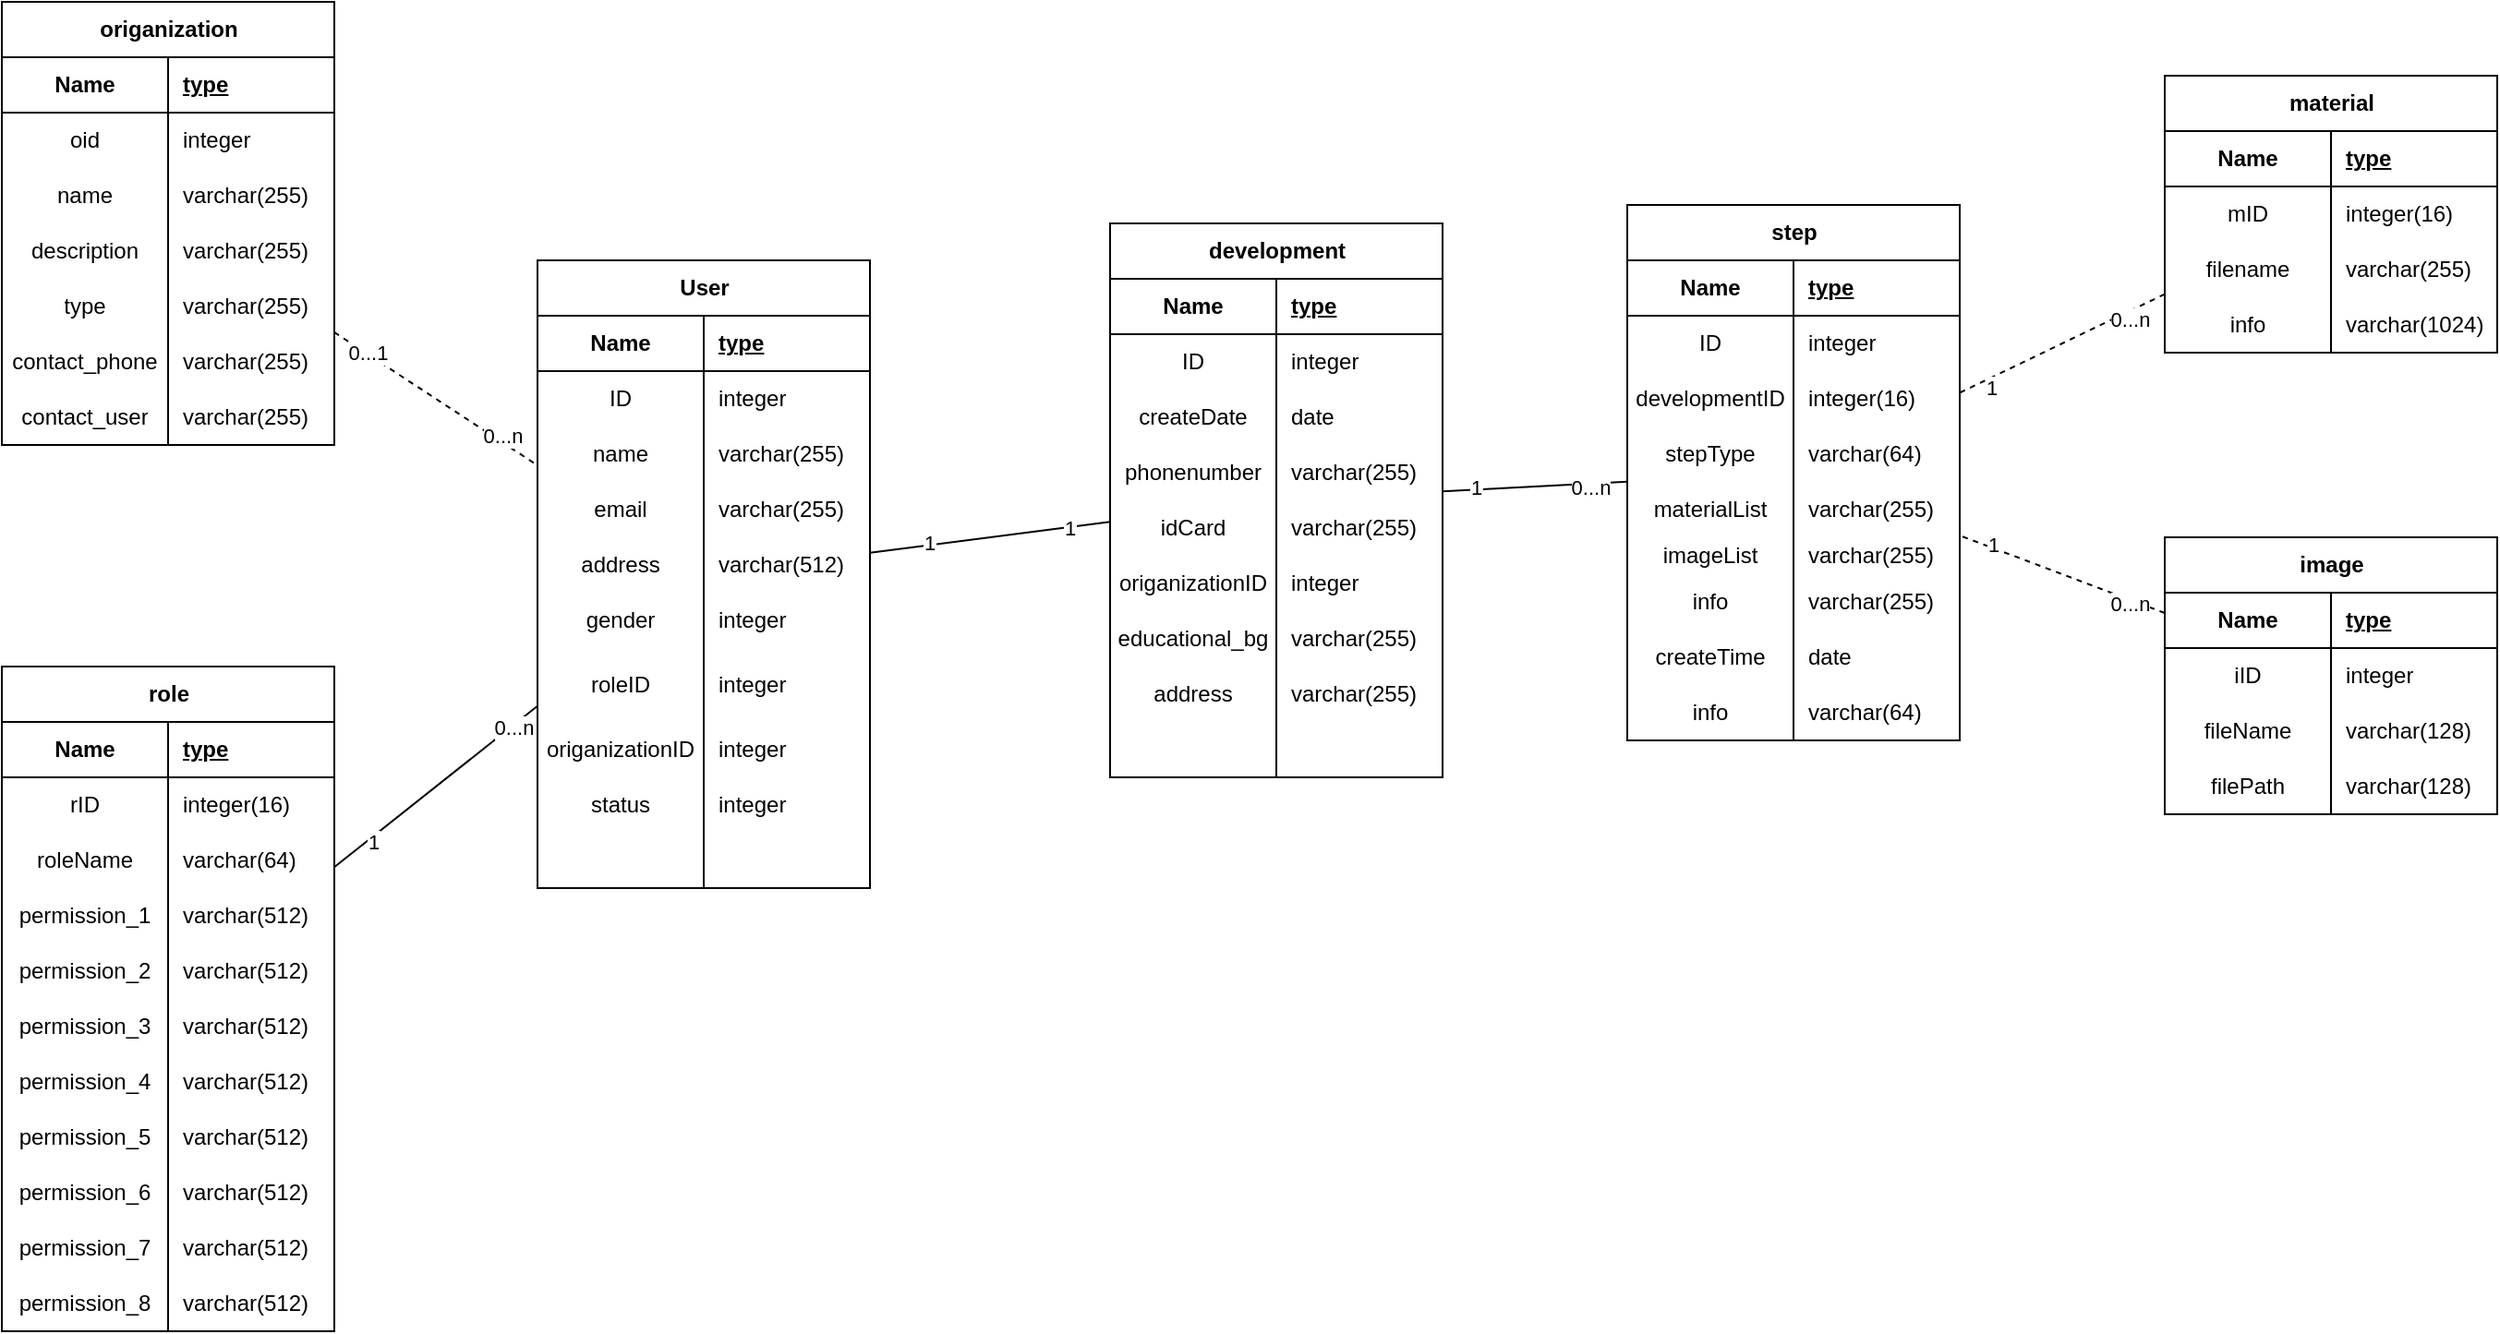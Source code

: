 <mxfile version="26.2.12">
  <diagram name="第 1 页" id="0GNE_WH3d16tDr9fgbWl">
    <mxGraphModel dx="2720" dy="1016" grid="1" gridSize="10" guides="1" tooltips="1" connect="1" arrows="1" fold="1" page="1" pageScale="1" pageWidth="827" pageHeight="1169" math="0" shadow="0">
      <root>
        <mxCell id="0" />
        <mxCell id="1" parent="0" />
        <mxCell id="h3DrsNLDZTSIilJJeyCO-20" value="origanization" style="shape=table;startSize=30;container=1;collapsible=1;childLayout=tableLayout;fixedRows=1;rowLines=0;fontStyle=1;align=center;resizeLast=1;html=1;" parent="1" vertex="1">
          <mxGeometry x="-20" y="260" width="180" height="240" as="geometry" />
        </mxCell>
        <mxCell id="h3DrsNLDZTSIilJJeyCO-21" value="" style="shape=tableRow;horizontal=0;startSize=0;swimlaneHead=0;swimlaneBody=0;fillColor=none;collapsible=0;dropTarget=0;points=[[0,0.5],[1,0.5]];portConstraint=eastwest;top=0;left=0;right=0;bottom=1;" parent="h3DrsNLDZTSIilJJeyCO-20" vertex="1">
          <mxGeometry y="30" width="180" height="30" as="geometry" />
        </mxCell>
        <mxCell id="h3DrsNLDZTSIilJJeyCO-22" value="Name" style="shape=partialRectangle;connectable=0;fillColor=none;top=0;left=0;bottom=0;right=0;fontStyle=1;overflow=hidden;whiteSpace=wrap;html=1;" parent="h3DrsNLDZTSIilJJeyCO-21" vertex="1">
          <mxGeometry width="90" height="30" as="geometry">
            <mxRectangle width="90" height="30" as="alternateBounds" />
          </mxGeometry>
        </mxCell>
        <mxCell id="h3DrsNLDZTSIilJJeyCO-23" value="type" style="shape=partialRectangle;connectable=0;fillColor=none;top=0;left=0;bottom=0;right=0;align=left;spacingLeft=6;fontStyle=5;overflow=hidden;whiteSpace=wrap;html=1;" parent="h3DrsNLDZTSIilJJeyCO-21" vertex="1">
          <mxGeometry x="90" width="90" height="30" as="geometry">
            <mxRectangle width="90" height="30" as="alternateBounds" />
          </mxGeometry>
        </mxCell>
        <mxCell id="h3DrsNLDZTSIilJJeyCO-24" value="" style="shape=tableRow;horizontal=0;startSize=0;swimlaneHead=0;swimlaneBody=0;fillColor=none;collapsible=0;dropTarget=0;points=[[0,0.5],[1,0.5]];portConstraint=eastwest;top=0;left=0;right=0;bottom=0;" parent="h3DrsNLDZTSIilJJeyCO-20" vertex="1">
          <mxGeometry y="60" width="180" height="30" as="geometry" />
        </mxCell>
        <mxCell id="h3DrsNLDZTSIilJJeyCO-25" value="oid" style="shape=partialRectangle;connectable=0;fillColor=none;top=0;left=0;bottom=0;right=0;editable=1;overflow=hidden;whiteSpace=wrap;html=1;" parent="h3DrsNLDZTSIilJJeyCO-24" vertex="1">
          <mxGeometry width="90" height="30" as="geometry">
            <mxRectangle width="90" height="30" as="alternateBounds" />
          </mxGeometry>
        </mxCell>
        <mxCell id="h3DrsNLDZTSIilJJeyCO-26" value="integer" style="shape=partialRectangle;connectable=0;fillColor=none;top=0;left=0;bottom=0;right=0;align=left;spacingLeft=6;overflow=hidden;whiteSpace=wrap;html=1;" parent="h3DrsNLDZTSIilJJeyCO-24" vertex="1">
          <mxGeometry x="90" width="90" height="30" as="geometry">
            <mxRectangle width="90" height="30" as="alternateBounds" />
          </mxGeometry>
        </mxCell>
        <mxCell id="h3DrsNLDZTSIilJJeyCO-27" value="" style="shape=tableRow;horizontal=0;startSize=0;swimlaneHead=0;swimlaneBody=0;fillColor=none;collapsible=0;dropTarget=0;points=[[0,0.5],[1,0.5]];portConstraint=eastwest;top=0;left=0;right=0;bottom=0;" parent="h3DrsNLDZTSIilJJeyCO-20" vertex="1">
          <mxGeometry y="90" width="180" height="30" as="geometry" />
        </mxCell>
        <mxCell id="h3DrsNLDZTSIilJJeyCO-28" value="name" style="shape=partialRectangle;connectable=0;fillColor=none;top=0;left=0;bottom=0;right=0;editable=1;overflow=hidden;whiteSpace=wrap;html=1;" parent="h3DrsNLDZTSIilJJeyCO-27" vertex="1">
          <mxGeometry width="90" height="30" as="geometry">
            <mxRectangle width="90" height="30" as="alternateBounds" />
          </mxGeometry>
        </mxCell>
        <mxCell id="h3DrsNLDZTSIilJJeyCO-29" value="varchar(255)" style="shape=partialRectangle;connectable=0;fillColor=none;top=0;left=0;bottom=0;right=0;align=left;spacingLeft=6;overflow=hidden;whiteSpace=wrap;html=1;" parent="h3DrsNLDZTSIilJJeyCO-27" vertex="1">
          <mxGeometry x="90" width="90" height="30" as="geometry">
            <mxRectangle width="90" height="30" as="alternateBounds" />
          </mxGeometry>
        </mxCell>
        <mxCell id="h3DrsNLDZTSIilJJeyCO-30" value="" style="shape=tableRow;horizontal=0;startSize=0;swimlaneHead=0;swimlaneBody=0;fillColor=none;collapsible=0;dropTarget=0;points=[[0,0.5],[1,0.5]];portConstraint=eastwest;top=0;left=0;right=0;bottom=0;" parent="h3DrsNLDZTSIilJJeyCO-20" vertex="1">
          <mxGeometry y="120" width="180" height="30" as="geometry" />
        </mxCell>
        <mxCell id="h3DrsNLDZTSIilJJeyCO-31" value="description" style="shape=partialRectangle;connectable=0;fillColor=none;top=0;left=0;bottom=0;right=0;editable=1;overflow=hidden;whiteSpace=wrap;html=1;" parent="h3DrsNLDZTSIilJJeyCO-30" vertex="1">
          <mxGeometry width="90" height="30" as="geometry">
            <mxRectangle width="90" height="30" as="alternateBounds" />
          </mxGeometry>
        </mxCell>
        <mxCell id="h3DrsNLDZTSIilJJeyCO-32" value="varchar(255)" style="shape=partialRectangle;connectable=0;fillColor=none;top=0;left=0;bottom=0;right=0;align=left;spacingLeft=6;overflow=hidden;whiteSpace=wrap;html=1;" parent="h3DrsNLDZTSIilJJeyCO-30" vertex="1">
          <mxGeometry x="90" width="90" height="30" as="geometry">
            <mxRectangle width="90" height="30" as="alternateBounds" />
          </mxGeometry>
        </mxCell>
        <mxCell id="xGNDvBIA_LZpQRFqsYc0-27" value="" style="shape=tableRow;horizontal=0;startSize=0;swimlaneHead=0;swimlaneBody=0;fillColor=none;collapsible=0;dropTarget=0;points=[[0,0.5],[1,0.5]];portConstraint=eastwest;top=0;left=0;right=0;bottom=0;" vertex="1" parent="h3DrsNLDZTSIilJJeyCO-20">
          <mxGeometry y="150" width="180" height="30" as="geometry" />
        </mxCell>
        <mxCell id="xGNDvBIA_LZpQRFqsYc0-28" value="type" style="shape=partialRectangle;connectable=0;fillColor=none;top=0;left=0;bottom=0;right=0;editable=1;overflow=hidden;whiteSpace=wrap;html=1;" vertex="1" parent="xGNDvBIA_LZpQRFqsYc0-27">
          <mxGeometry width="90" height="30" as="geometry">
            <mxRectangle width="90" height="30" as="alternateBounds" />
          </mxGeometry>
        </mxCell>
        <mxCell id="xGNDvBIA_LZpQRFqsYc0-29" value="varchar(255)" style="shape=partialRectangle;connectable=0;fillColor=none;top=0;left=0;bottom=0;right=0;align=left;spacingLeft=6;overflow=hidden;whiteSpace=wrap;html=1;" vertex="1" parent="xGNDvBIA_LZpQRFqsYc0-27">
          <mxGeometry x="90" width="90" height="30" as="geometry">
            <mxRectangle width="90" height="30" as="alternateBounds" />
          </mxGeometry>
        </mxCell>
        <mxCell id="xGNDvBIA_LZpQRFqsYc0-30" value="" style="shape=tableRow;horizontal=0;startSize=0;swimlaneHead=0;swimlaneBody=0;fillColor=none;collapsible=0;dropTarget=0;points=[[0,0.5],[1,0.5]];portConstraint=eastwest;top=0;left=0;right=0;bottom=0;" vertex="1" parent="h3DrsNLDZTSIilJJeyCO-20">
          <mxGeometry y="180" width="180" height="30" as="geometry" />
        </mxCell>
        <mxCell id="xGNDvBIA_LZpQRFqsYc0-31" value="contact_phone" style="shape=partialRectangle;connectable=0;fillColor=none;top=0;left=0;bottom=0;right=0;editable=1;overflow=hidden;whiteSpace=wrap;html=1;" vertex="1" parent="xGNDvBIA_LZpQRFqsYc0-30">
          <mxGeometry width="90" height="30" as="geometry">
            <mxRectangle width="90" height="30" as="alternateBounds" />
          </mxGeometry>
        </mxCell>
        <mxCell id="xGNDvBIA_LZpQRFqsYc0-32" value="varchar(255)" style="shape=partialRectangle;connectable=0;fillColor=none;top=0;left=0;bottom=0;right=0;align=left;spacingLeft=6;overflow=hidden;whiteSpace=wrap;html=1;" vertex="1" parent="xGNDvBIA_LZpQRFqsYc0-30">
          <mxGeometry x="90" width="90" height="30" as="geometry">
            <mxRectangle width="90" height="30" as="alternateBounds" />
          </mxGeometry>
        </mxCell>
        <mxCell id="xGNDvBIA_LZpQRFqsYc0-33" value="" style="shape=tableRow;horizontal=0;startSize=0;swimlaneHead=0;swimlaneBody=0;fillColor=none;collapsible=0;dropTarget=0;points=[[0,0.5],[1,0.5]];portConstraint=eastwest;top=0;left=0;right=0;bottom=0;" vertex="1" parent="h3DrsNLDZTSIilJJeyCO-20">
          <mxGeometry y="210" width="180" height="30" as="geometry" />
        </mxCell>
        <mxCell id="xGNDvBIA_LZpQRFqsYc0-34" value="contact_user" style="shape=partialRectangle;connectable=0;fillColor=none;top=0;left=0;bottom=0;right=0;editable=1;overflow=hidden;whiteSpace=wrap;html=1;" vertex="1" parent="xGNDvBIA_LZpQRFqsYc0-33">
          <mxGeometry width="90" height="30" as="geometry">
            <mxRectangle width="90" height="30" as="alternateBounds" />
          </mxGeometry>
        </mxCell>
        <mxCell id="xGNDvBIA_LZpQRFqsYc0-35" value="varchar(255)" style="shape=partialRectangle;connectable=0;fillColor=none;top=0;left=0;bottom=0;right=0;align=left;spacingLeft=6;overflow=hidden;whiteSpace=wrap;html=1;" vertex="1" parent="xGNDvBIA_LZpQRFqsYc0-33">
          <mxGeometry x="90" width="90" height="30" as="geometry">
            <mxRectangle width="90" height="30" as="alternateBounds" />
          </mxGeometry>
        </mxCell>
        <mxCell id="h3DrsNLDZTSIilJJeyCO-33" value="User" style="shape=table;startSize=30;container=1;collapsible=1;childLayout=tableLayout;fixedRows=1;rowLines=0;fontStyle=1;align=center;resizeLast=1;html=1;" parent="1" vertex="1">
          <mxGeometry x="270" y="400" width="180" height="340" as="geometry" />
        </mxCell>
        <mxCell id="h3DrsNLDZTSIilJJeyCO-34" value="" style="shape=tableRow;horizontal=0;startSize=0;swimlaneHead=0;swimlaneBody=0;fillColor=none;collapsible=0;dropTarget=0;points=[[0,0.5],[1,0.5]];portConstraint=eastwest;top=0;left=0;right=0;bottom=1;" parent="h3DrsNLDZTSIilJJeyCO-33" vertex="1">
          <mxGeometry y="30" width="180" height="30" as="geometry" />
        </mxCell>
        <mxCell id="h3DrsNLDZTSIilJJeyCO-35" value="Name" style="shape=partialRectangle;connectable=0;fillColor=none;top=0;left=0;bottom=0;right=0;fontStyle=1;overflow=hidden;whiteSpace=wrap;html=1;" parent="h3DrsNLDZTSIilJJeyCO-34" vertex="1">
          <mxGeometry width="90" height="30" as="geometry">
            <mxRectangle width="90" height="30" as="alternateBounds" />
          </mxGeometry>
        </mxCell>
        <mxCell id="h3DrsNLDZTSIilJJeyCO-36" value="&lt;div&gt;type&lt;/div&gt;" style="shape=partialRectangle;connectable=0;fillColor=none;top=0;left=0;bottom=0;right=0;align=left;spacingLeft=6;fontStyle=5;overflow=hidden;whiteSpace=wrap;html=1;" parent="h3DrsNLDZTSIilJJeyCO-34" vertex="1">
          <mxGeometry x="90" width="90" height="30" as="geometry">
            <mxRectangle width="90" height="30" as="alternateBounds" />
          </mxGeometry>
        </mxCell>
        <mxCell id="h3DrsNLDZTSIilJJeyCO-37" value="" style="shape=tableRow;horizontal=0;startSize=0;swimlaneHead=0;swimlaneBody=0;fillColor=none;collapsible=0;dropTarget=0;points=[[0,0.5],[1,0.5]];portConstraint=eastwest;top=0;left=0;right=0;bottom=0;" parent="h3DrsNLDZTSIilJJeyCO-33" vertex="1">
          <mxGeometry y="60" width="180" height="30" as="geometry" />
        </mxCell>
        <mxCell id="h3DrsNLDZTSIilJJeyCO-38" value="ID" style="shape=partialRectangle;connectable=0;fillColor=none;top=0;left=0;bottom=0;right=0;editable=1;overflow=hidden;whiteSpace=wrap;html=1;" parent="h3DrsNLDZTSIilJJeyCO-37" vertex="1">
          <mxGeometry width="90" height="30" as="geometry">
            <mxRectangle width="90" height="30" as="alternateBounds" />
          </mxGeometry>
        </mxCell>
        <mxCell id="h3DrsNLDZTSIilJJeyCO-39" value="integer" style="shape=partialRectangle;connectable=0;fillColor=none;top=0;left=0;bottom=0;right=0;align=left;spacingLeft=6;overflow=hidden;whiteSpace=wrap;html=1;" parent="h3DrsNLDZTSIilJJeyCO-37" vertex="1">
          <mxGeometry x="90" width="90" height="30" as="geometry">
            <mxRectangle width="90" height="30" as="alternateBounds" />
          </mxGeometry>
        </mxCell>
        <mxCell id="h3DrsNLDZTSIilJJeyCO-40" value="" style="shape=tableRow;horizontal=0;startSize=0;swimlaneHead=0;swimlaneBody=0;fillColor=none;collapsible=0;dropTarget=0;points=[[0,0.5],[1,0.5]];portConstraint=eastwest;top=0;left=0;right=0;bottom=0;" parent="h3DrsNLDZTSIilJJeyCO-33" vertex="1">
          <mxGeometry y="90" width="180" height="30" as="geometry" />
        </mxCell>
        <mxCell id="h3DrsNLDZTSIilJJeyCO-41" value="name" style="shape=partialRectangle;connectable=0;fillColor=none;top=0;left=0;bottom=0;right=0;editable=1;overflow=hidden;whiteSpace=wrap;html=1;" parent="h3DrsNLDZTSIilJJeyCO-40" vertex="1">
          <mxGeometry width="90" height="30" as="geometry">
            <mxRectangle width="90" height="30" as="alternateBounds" />
          </mxGeometry>
        </mxCell>
        <mxCell id="h3DrsNLDZTSIilJJeyCO-42" value="varchar(255)" style="shape=partialRectangle;connectable=0;fillColor=none;top=0;left=0;bottom=0;right=0;align=left;spacingLeft=6;overflow=hidden;whiteSpace=wrap;html=1;" parent="h3DrsNLDZTSIilJJeyCO-40" vertex="1">
          <mxGeometry x="90" width="90" height="30" as="geometry">
            <mxRectangle width="90" height="30" as="alternateBounds" />
          </mxGeometry>
        </mxCell>
        <mxCell id="h3DrsNLDZTSIilJJeyCO-43" value="" style="shape=tableRow;horizontal=0;startSize=0;swimlaneHead=0;swimlaneBody=0;fillColor=none;collapsible=0;dropTarget=0;points=[[0,0.5],[1,0.5]];portConstraint=eastwest;top=0;left=0;right=0;bottom=0;" parent="h3DrsNLDZTSIilJJeyCO-33" vertex="1">
          <mxGeometry y="120" width="180" height="30" as="geometry" />
        </mxCell>
        <mxCell id="h3DrsNLDZTSIilJJeyCO-44" value="email" style="shape=partialRectangle;connectable=0;fillColor=none;top=0;left=0;bottom=0;right=0;editable=1;overflow=hidden;whiteSpace=wrap;html=1;" parent="h3DrsNLDZTSIilJJeyCO-43" vertex="1">
          <mxGeometry width="90" height="30" as="geometry">
            <mxRectangle width="90" height="30" as="alternateBounds" />
          </mxGeometry>
        </mxCell>
        <mxCell id="h3DrsNLDZTSIilJJeyCO-45" value="varchar(255)" style="shape=partialRectangle;connectable=0;fillColor=none;top=0;left=0;bottom=0;right=0;align=left;spacingLeft=6;overflow=hidden;whiteSpace=wrap;html=1;" parent="h3DrsNLDZTSIilJJeyCO-43" vertex="1">
          <mxGeometry x="90" width="90" height="30" as="geometry">
            <mxRectangle width="90" height="30" as="alternateBounds" />
          </mxGeometry>
        </mxCell>
        <mxCell id="h3DrsNLDZTSIilJJeyCO-49" value="" style="shape=tableRow;horizontal=0;startSize=0;swimlaneHead=0;swimlaneBody=0;fillColor=none;collapsible=0;dropTarget=0;points=[[0,0.5],[1,0.5]];portConstraint=eastwest;top=0;left=0;right=0;bottom=0;" parent="h3DrsNLDZTSIilJJeyCO-33" vertex="1">
          <mxGeometry y="150" width="180" height="30" as="geometry" />
        </mxCell>
        <mxCell id="h3DrsNLDZTSIilJJeyCO-50" value="address" style="shape=partialRectangle;connectable=0;fillColor=none;top=0;left=0;bottom=0;right=0;editable=1;overflow=hidden;whiteSpace=wrap;html=1;" parent="h3DrsNLDZTSIilJJeyCO-49" vertex="1">
          <mxGeometry width="90" height="30" as="geometry">
            <mxRectangle width="90" height="30" as="alternateBounds" />
          </mxGeometry>
        </mxCell>
        <mxCell id="h3DrsNLDZTSIilJJeyCO-51" value="varchar(512)" style="shape=partialRectangle;connectable=0;fillColor=none;top=0;left=0;bottom=0;right=0;align=left;spacingLeft=6;overflow=hidden;whiteSpace=wrap;html=1;" parent="h3DrsNLDZTSIilJJeyCO-49" vertex="1">
          <mxGeometry x="90" width="90" height="30" as="geometry">
            <mxRectangle width="90" height="30" as="alternateBounds" />
          </mxGeometry>
        </mxCell>
        <mxCell id="h3DrsNLDZTSIilJJeyCO-52" value="" style="shape=tableRow;horizontal=0;startSize=0;swimlaneHead=0;swimlaneBody=0;fillColor=none;collapsible=0;dropTarget=0;points=[[0,0.5],[1,0.5]];portConstraint=eastwest;top=0;left=0;right=0;bottom=0;" parent="h3DrsNLDZTSIilJJeyCO-33" vertex="1">
          <mxGeometry y="180" width="180" height="30" as="geometry" />
        </mxCell>
        <mxCell id="h3DrsNLDZTSIilJJeyCO-53" value="gender" style="shape=partialRectangle;connectable=0;fillColor=none;top=0;left=0;bottom=0;right=0;editable=1;overflow=hidden;whiteSpace=wrap;html=1;" parent="h3DrsNLDZTSIilJJeyCO-52" vertex="1">
          <mxGeometry width="90" height="30" as="geometry">
            <mxRectangle width="90" height="30" as="alternateBounds" />
          </mxGeometry>
        </mxCell>
        <mxCell id="h3DrsNLDZTSIilJJeyCO-54" value="integer" style="shape=partialRectangle;connectable=0;fillColor=none;top=0;left=0;bottom=0;right=0;align=left;spacingLeft=6;overflow=hidden;whiteSpace=wrap;html=1;" parent="h3DrsNLDZTSIilJJeyCO-52" vertex="1">
          <mxGeometry x="90" width="90" height="30" as="geometry">
            <mxRectangle width="90" height="30" as="alternateBounds" />
          </mxGeometry>
        </mxCell>
        <mxCell id="h3DrsNLDZTSIilJJeyCO-183" value="" style="shape=tableRow;horizontal=0;startSize=0;swimlaneHead=0;swimlaneBody=0;fillColor=none;collapsible=0;dropTarget=0;points=[[0,0.5],[1,0.5]];portConstraint=eastwest;top=0;left=0;right=0;bottom=0;" parent="h3DrsNLDZTSIilJJeyCO-33" vertex="1">
          <mxGeometry y="210" width="180" height="40" as="geometry" />
        </mxCell>
        <mxCell id="h3DrsNLDZTSIilJJeyCO-184" value="&lt;div&gt;roleID&lt;/div&gt;" style="shape=partialRectangle;connectable=0;fillColor=none;top=0;left=0;bottom=0;right=0;editable=1;overflow=hidden;whiteSpace=wrap;html=1;" parent="h3DrsNLDZTSIilJJeyCO-183" vertex="1">
          <mxGeometry width="90" height="40" as="geometry">
            <mxRectangle width="90" height="40" as="alternateBounds" />
          </mxGeometry>
        </mxCell>
        <mxCell id="h3DrsNLDZTSIilJJeyCO-185" value="integer" style="shape=partialRectangle;connectable=0;fillColor=none;top=0;left=0;bottom=0;right=0;align=left;spacingLeft=6;overflow=hidden;whiteSpace=wrap;html=1;" parent="h3DrsNLDZTSIilJJeyCO-183" vertex="1">
          <mxGeometry x="90" width="90" height="40" as="geometry">
            <mxRectangle width="90" height="40" as="alternateBounds" />
          </mxGeometry>
        </mxCell>
        <mxCell id="h3DrsNLDZTSIilJJeyCO-186" value="" style="shape=tableRow;horizontal=0;startSize=0;swimlaneHead=0;swimlaneBody=0;fillColor=none;collapsible=0;dropTarget=0;points=[[0,0.5],[1,0.5]];portConstraint=eastwest;top=0;left=0;right=0;bottom=0;" parent="h3DrsNLDZTSIilJJeyCO-33" vertex="1">
          <mxGeometry y="250" width="180" height="30" as="geometry" />
        </mxCell>
        <mxCell id="h3DrsNLDZTSIilJJeyCO-187" value="origanizationID" style="shape=partialRectangle;connectable=0;fillColor=none;top=0;left=0;bottom=0;right=0;editable=1;overflow=hidden;whiteSpace=wrap;html=1;" parent="h3DrsNLDZTSIilJJeyCO-186" vertex="1">
          <mxGeometry width="90" height="30" as="geometry">
            <mxRectangle width="90" height="30" as="alternateBounds" />
          </mxGeometry>
        </mxCell>
        <mxCell id="h3DrsNLDZTSIilJJeyCO-188" value="integer" style="shape=partialRectangle;connectable=0;fillColor=none;top=0;left=0;bottom=0;right=0;align=left;spacingLeft=6;overflow=hidden;whiteSpace=wrap;html=1;" parent="h3DrsNLDZTSIilJJeyCO-186" vertex="1">
          <mxGeometry x="90" width="90" height="30" as="geometry">
            <mxRectangle width="90" height="30" as="alternateBounds" />
          </mxGeometry>
        </mxCell>
        <mxCell id="h3DrsNLDZTSIilJJeyCO-191" value="" style="shape=tableRow;horizontal=0;startSize=0;swimlaneHead=0;swimlaneBody=0;fillColor=none;collapsible=0;dropTarget=0;points=[[0,0.5],[1,0.5]];portConstraint=eastwest;top=0;left=0;right=0;bottom=0;" parent="h3DrsNLDZTSIilJJeyCO-33" vertex="1">
          <mxGeometry y="280" width="180" height="30" as="geometry" />
        </mxCell>
        <mxCell id="h3DrsNLDZTSIilJJeyCO-192" value="status" style="shape=partialRectangle;connectable=0;fillColor=none;top=0;left=0;bottom=0;right=0;editable=1;overflow=hidden;whiteSpace=wrap;html=1;" parent="h3DrsNLDZTSIilJJeyCO-191" vertex="1">
          <mxGeometry width="90" height="30" as="geometry">
            <mxRectangle width="90" height="30" as="alternateBounds" />
          </mxGeometry>
        </mxCell>
        <mxCell id="h3DrsNLDZTSIilJJeyCO-193" value="integer" style="shape=partialRectangle;connectable=0;fillColor=none;top=0;left=0;bottom=0;right=0;align=left;spacingLeft=6;overflow=hidden;whiteSpace=wrap;html=1;" parent="h3DrsNLDZTSIilJJeyCO-191" vertex="1">
          <mxGeometry x="90" width="90" height="30" as="geometry">
            <mxRectangle width="90" height="30" as="alternateBounds" />
          </mxGeometry>
        </mxCell>
        <mxCell id="h3DrsNLDZTSIilJJeyCO-194" value="" style="shape=tableRow;horizontal=0;startSize=0;swimlaneHead=0;swimlaneBody=0;fillColor=none;collapsible=0;dropTarget=0;points=[[0,0.5],[1,0.5]];portConstraint=eastwest;top=0;left=0;right=0;bottom=0;" parent="h3DrsNLDZTSIilJJeyCO-33" vertex="1">
          <mxGeometry y="310" width="180" height="30" as="geometry" />
        </mxCell>
        <mxCell id="h3DrsNLDZTSIilJJeyCO-195" value="" style="shape=partialRectangle;connectable=0;fillColor=none;top=0;left=0;bottom=0;right=0;editable=1;overflow=hidden;whiteSpace=wrap;html=1;" parent="h3DrsNLDZTSIilJJeyCO-194" vertex="1">
          <mxGeometry width="90" height="30" as="geometry">
            <mxRectangle width="90" height="30" as="alternateBounds" />
          </mxGeometry>
        </mxCell>
        <mxCell id="h3DrsNLDZTSIilJJeyCO-196" value="" style="shape=partialRectangle;connectable=0;fillColor=none;top=0;left=0;bottom=0;right=0;align=left;spacingLeft=6;overflow=hidden;whiteSpace=wrap;html=1;" parent="h3DrsNLDZTSIilJJeyCO-194" vertex="1">
          <mxGeometry x="90" width="90" height="30" as="geometry">
            <mxRectangle width="90" height="30" as="alternateBounds" />
          </mxGeometry>
        </mxCell>
        <mxCell id="h3DrsNLDZTSIilJJeyCO-73" value="development" style="shape=table;startSize=30;container=1;collapsible=1;childLayout=tableLayout;fixedRows=1;rowLines=0;fontStyle=1;align=center;resizeLast=1;html=1;" parent="1" vertex="1">
          <mxGeometry x="580" y="380" width="180" height="300" as="geometry" />
        </mxCell>
        <mxCell id="h3DrsNLDZTSIilJJeyCO-74" value="" style="shape=tableRow;horizontal=0;startSize=0;swimlaneHead=0;swimlaneBody=0;fillColor=none;collapsible=0;dropTarget=0;points=[[0,0.5],[1,0.5]];portConstraint=eastwest;top=0;left=0;right=0;bottom=1;" parent="h3DrsNLDZTSIilJJeyCO-73" vertex="1">
          <mxGeometry y="30" width="180" height="30" as="geometry" />
        </mxCell>
        <mxCell id="h3DrsNLDZTSIilJJeyCO-75" value="Name" style="shape=partialRectangle;connectable=0;fillColor=none;top=0;left=0;bottom=0;right=0;fontStyle=1;overflow=hidden;whiteSpace=wrap;html=1;" parent="h3DrsNLDZTSIilJJeyCO-74" vertex="1">
          <mxGeometry width="90" height="30" as="geometry">
            <mxRectangle width="90" height="30" as="alternateBounds" />
          </mxGeometry>
        </mxCell>
        <mxCell id="h3DrsNLDZTSIilJJeyCO-76" value="type" style="shape=partialRectangle;connectable=0;fillColor=none;top=0;left=0;bottom=0;right=0;align=left;spacingLeft=6;fontStyle=5;overflow=hidden;whiteSpace=wrap;html=1;" parent="h3DrsNLDZTSIilJJeyCO-74" vertex="1">
          <mxGeometry x="90" width="90" height="30" as="geometry">
            <mxRectangle width="90" height="30" as="alternateBounds" />
          </mxGeometry>
        </mxCell>
        <mxCell id="h3DrsNLDZTSIilJJeyCO-77" value="" style="shape=tableRow;horizontal=0;startSize=0;swimlaneHead=0;swimlaneBody=0;fillColor=none;collapsible=0;dropTarget=0;points=[[0,0.5],[1,0.5]];portConstraint=eastwest;top=0;left=0;right=0;bottom=0;" parent="h3DrsNLDZTSIilJJeyCO-73" vertex="1">
          <mxGeometry y="60" width="180" height="30" as="geometry" />
        </mxCell>
        <mxCell id="h3DrsNLDZTSIilJJeyCO-78" value="ID" style="shape=partialRectangle;connectable=0;fillColor=none;top=0;left=0;bottom=0;right=0;editable=1;overflow=hidden;whiteSpace=wrap;html=1;" parent="h3DrsNLDZTSIilJJeyCO-77" vertex="1">
          <mxGeometry width="90" height="30" as="geometry">
            <mxRectangle width="90" height="30" as="alternateBounds" />
          </mxGeometry>
        </mxCell>
        <mxCell id="h3DrsNLDZTSIilJJeyCO-79" value="integer" style="shape=partialRectangle;connectable=0;fillColor=none;top=0;left=0;bottom=0;right=0;align=left;spacingLeft=6;overflow=hidden;whiteSpace=wrap;html=1;" parent="h3DrsNLDZTSIilJJeyCO-77" vertex="1">
          <mxGeometry x="90" width="90" height="30" as="geometry">
            <mxRectangle width="90" height="30" as="alternateBounds" />
          </mxGeometry>
        </mxCell>
        <mxCell id="h3DrsNLDZTSIilJJeyCO-80" value="" style="shape=tableRow;horizontal=0;startSize=0;swimlaneHead=0;swimlaneBody=0;fillColor=none;collapsible=0;dropTarget=0;points=[[0,0.5],[1,0.5]];portConstraint=eastwest;top=0;left=0;right=0;bottom=0;" parent="h3DrsNLDZTSIilJJeyCO-73" vertex="1">
          <mxGeometry y="90" width="180" height="30" as="geometry" />
        </mxCell>
        <mxCell id="h3DrsNLDZTSIilJJeyCO-81" value="createDate" style="shape=partialRectangle;connectable=0;fillColor=none;top=0;left=0;bottom=0;right=0;editable=1;overflow=hidden;whiteSpace=wrap;html=1;" parent="h3DrsNLDZTSIilJJeyCO-80" vertex="1">
          <mxGeometry width="90" height="30" as="geometry">
            <mxRectangle width="90" height="30" as="alternateBounds" />
          </mxGeometry>
        </mxCell>
        <mxCell id="h3DrsNLDZTSIilJJeyCO-82" value="date" style="shape=partialRectangle;connectable=0;fillColor=none;top=0;left=0;bottom=0;right=0;align=left;spacingLeft=6;overflow=hidden;whiteSpace=wrap;html=1;" parent="h3DrsNLDZTSIilJJeyCO-80" vertex="1">
          <mxGeometry x="90" width="90" height="30" as="geometry">
            <mxRectangle width="90" height="30" as="alternateBounds" />
          </mxGeometry>
        </mxCell>
        <mxCell id="h3DrsNLDZTSIilJJeyCO-83" value="" style="shape=tableRow;horizontal=0;startSize=0;swimlaneHead=0;swimlaneBody=0;fillColor=none;collapsible=0;dropTarget=0;points=[[0,0.5],[1,0.5]];portConstraint=eastwest;top=0;left=0;right=0;bottom=0;" parent="h3DrsNLDZTSIilJJeyCO-73" vertex="1">
          <mxGeometry y="120" width="180" height="30" as="geometry" />
        </mxCell>
        <mxCell id="h3DrsNLDZTSIilJJeyCO-84" value="phonenumber" style="shape=partialRectangle;connectable=0;fillColor=none;top=0;left=0;bottom=0;right=0;editable=1;overflow=hidden;whiteSpace=wrap;html=1;" parent="h3DrsNLDZTSIilJJeyCO-83" vertex="1">
          <mxGeometry width="90" height="30" as="geometry">
            <mxRectangle width="90" height="30" as="alternateBounds" />
          </mxGeometry>
        </mxCell>
        <mxCell id="h3DrsNLDZTSIilJJeyCO-85" value="varchar(255)" style="shape=partialRectangle;connectable=0;fillColor=none;top=0;left=0;bottom=0;right=0;align=left;spacingLeft=6;overflow=hidden;whiteSpace=wrap;html=1;" parent="h3DrsNLDZTSIilJJeyCO-83" vertex="1">
          <mxGeometry x="90" width="90" height="30" as="geometry">
            <mxRectangle width="90" height="30" as="alternateBounds" />
          </mxGeometry>
        </mxCell>
        <mxCell id="xGNDvBIA_LZpQRFqsYc0-18" value="" style="shape=tableRow;horizontal=0;startSize=0;swimlaneHead=0;swimlaneBody=0;fillColor=none;collapsible=0;dropTarget=0;points=[[0,0.5],[1,0.5]];portConstraint=eastwest;top=0;left=0;right=0;bottom=0;" vertex="1" parent="h3DrsNLDZTSIilJJeyCO-73">
          <mxGeometry y="150" width="180" height="30" as="geometry" />
        </mxCell>
        <mxCell id="xGNDvBIA_LZpQRFqsYc0-19" value="idCard" style="shape=partialRectangle;connectable=0;fillColor=none;top=0;left=0;bottom=0;right=0;editable=1;overflow=hidden;whiteSpace=wrap;html=1;" vertex="1" parent="xGNDvBIA_LZpQRFqsYc0-18">
          <mxGeometry width="90" height="30" as="geometry">
            <mxRectangle width="90" height="30" as="alternateBounds" />
          </mxGeometry>
        </mxCell>
        <mxCell id="xGNDvBIA_LZpQRFqsYc0-20" value="varchar(255)" style="shape=partialRectangle;connectable=0;fillColor=none;top=0;left=0;bottom=0;right=0;align=left;spacingLeft=6;overflow=hidden;whiteSpace=wrap;html=1;" vertex="1" parent="xGNDvBIA_LZpQRFqsYc0-18">
          <mxGeometry x="90" width="90" height="30" as="geometry">
            <mxRectangle width="90" height="30" as="alternateBounds" />
          </mxGeometry>
        </mxCell>
        <mxCell id="xGNDvBIA_LZpQRFqsYc0-21" value="" style="shape=tableRow;horizontal=0;startSize=0;swimlaneHead=0;swimlaneBody=0;fillColor=none;collapsible=0;dropTarget=0;points=[[0,0.5],[1,0.5]];portConstraint=eastwest;top=0;left=0;right=0;bottom=0;" vertex="1" parent="h3DrsNLDZTSIilJJeyCO-73">
          <mxGeometry y="180" width="180" height="30" as="geometry" />
        </mxCell>
        <mxCell id="xGNDvBIA_LZpQRFqsYc0-22" value="origanizationID" style="shape=partialRectangle;connectable=0;fillColor=none;top=0;left=0;bottom=0;right=0;editable=1;overflow=hidden;whiteSpace=wrap;html=1;" vertex="1" parent="xGNDvBIA_LZpQRFqsYc0-21">
          <mxGeometry width="90" height="30" as="geometry">
            <mxRectangle width="90" height="30" as="alternateBounds" />
          </mxGeometry>
        </mxCell>
        <mxCell id="xGNDvBIA_LZpQRFqsYc0-23" value="integer" style="shape=partialRectangle;connectable=0;fillColor=none;top=0;left=0;bottom=0;right=0;align=left;spacingLeft=6;overflow=hidden;whiteSpace=wrap;html=1;" vertex="1" parent="xGNDvBIA_LZpQRFqsYc0-21">
          <mxGeometry x="90" width="90" height="30" as="geometry">
            <mxRectangle width="90" height="30" as="alternateBounds" />
          </mxGeometry>
        </mxCell>
        <mxCell id="xGNDvBIA_LZpQRFqsYc0-24" value="" style="shape=tableRow;horizontal=0;startSize=0;swimlaneHead=0;swimlaneBody=0;fillColor=none;collapsible=0;dropTarget=0;points=[[0,0.5],[1,0.5]];portConstraint=eastwest;top=0;left=0;right=0;bottom=0;" vertex="1" parent="h3DrsNLDZTSIilJJeyCO-73">
          <mxGeometry y="210" width="180" height="30" as="geometry" />
        </mxCell>
        <mxCell id="xGNDvBIA_LZpQRFqsYc0-25" value="educational_bg" style="shape=partialRectangle;connectable=0;fillColor=none;top=0;left=0;bottom=0;right=0;editable=1;overflow=hidden;whiteSpace=wrap;html=1;" vertex="1" parent="xGNDvBIA_LZpQRFqsYc0-24">
          <mxGeometry width="90" height="30" as="geometry">
            <mxRectangle width="90" height="30" as="alternateBounds" />
          </mxGeometry>
        </mxCell>
        <mxCell id="xGNDvBIA_LZpQRFqsYc0-26" value="varchar(255)" style="shape=partialRectangle;connectable=0;fillColor=none;top=0;left=0;bottom=0;right=0;align=left;spacingLeft=6;overflow=hidden;whiteSpace=wrap;html=1;" vertex="1" parent="xGNDvBIA_LZpQRFqsYc0-24">
          <mxGeometry x="90" width="90" height="30" as="geometry">
            <mxRectangle width="90" height="30" as="alternateBounds" />
          </mxGeometry>
        </mxCell>
        <mxCell id="xGNDvBIA_LZpQRFqsYc0-57" value="" style="shape=tableRow;horizontal=0;startSize=0;swimlaneHead=0;swimlaneBody=0;fillColor=none;collapsible=0;dropTarget=0;points=[[0,0.5],[1,0.5]];portConstraint=eastwest;top=0;left=0;right=0;bottom=0;" vertex="1" parent="h3DrsNLDZTSIilJJeyCO-73">
          <mxGeometry y="240" width="180" height="30" as="geometry" />
        </mxCell>
        <mxCell id="xGNDvBIA_LZpQRFqsYc0-58" value="address" style="shape=partialRectangle;connectable=0;fillColor=none;top=0;left=0;bottom=0;right=0;editable=1;overflow=hidden;whiteSpace=wrap;html=1;" vertex="1" parent="xGNDvBIA_LZpQRFqsYc0-57">
          <mxGeometry width="90" height="30" as="geometry">
            <mxRectangle width="90" height="30" as="alternateBounds" />
          </mxGeometry>
        </mxCell>
        <mxCell id="xGNDvBIA_LZpQRFqsYc0-59" value="varchar(255)" style="shape=partialRectangle;connectable=0;fillColor=none;top=0;left=0;bottom=0;right=0;align=left;spacingLeft=6;overflow=hidden;whiteSpace=wrap;html=1;" vertex="1" parent="xGNDvBIA_LZpQRFqsYc0-57">
          <mxGeometry x="90" width="90" height="30" as="geometry">
            <mxRectangle width="90" height="30" as="alternateBounds" />
          </mxGeometry>
        </mxCell>
        <mxCell id="xGNDvBIA_LZpQRFqsYc0-69" value="" style="shape=tableRow;horizontal=0;startSize=0;swimlaneHead=0;swimlaneBody=0;fillColor=none;collapsible=0;dropTarget=0;points=[[0,0.5],[1,0.5]];portConstraint=eastwest;top=0;left=0;right=0;bottom=0;" vertex="1" parent="h3DrsNLDZTSIilJJeyCO-73">
          <mxGeometry y="270" width="180" height="30" as="geometry" />
        </mxCell>
        <mxCell id="xGNDvBIA_LZpQRFqsYc0-70" value="" style="shape=partialRectangle;connectable=0;fillColor=none;top=0;left=0;bottom=0;right=0;editable=1;overflow=hidden;whiteSpace=wrap;html=1;" vertex="1" parent="xGNDvBIA_LZpQRFqsYc0-69">
          <mxGeometry width="90" height="30" as="geometry">
            <mxRectangle width="90" height="30" as="alternateBounds" />
          </mxGeometry>
        </mxCell>
        <mxCell id="xGNDvBIA_LZpQRFqsYc0-71" value="" style="shape=partialRectangle;connectable=0;fillColor=none;top=0;left=0;bottom=0;right=0;align=left;spacingLeft=6;overflow=hidden;whiteSpace=wrap;html=1;" vertex="1" parent="xGNDvBIA_LZpQRFqsYc0-69">
          <mxGeometry x="90" width="90" height="30" as="geometry">
            <mxRectangle width="90" height="30" as="alternateBounds" />
          </mxGeometry>
        </mxCell>
        <mxCell id="h3DrsNLDZTSIilJJeyCO-86" value="image" style="shape=table;startSize=30;container=1;collapsible=1;childLayout=tableLayout;fixedRows=1;rowLines=0;fontStyle=1;align=center;resizeLast=1;html=1;" parent="1" vertex="1">
          <mxGeometry x="1151" y="550" width="180" height="150" as="geometry" />
        </mxCell>
        <mxCell id="h3DrsNLDZTSIilJJeyCO-87" value="" style="shape=tableRow;horizontal=0;startSize=0;swimlaneHead=0;swimlaneBody=0;fillColor=none;collapsible=0;dropTarget=0;points=[[0,0.5],[1,0.5]];portConstraint=eastwest;top=0;left=0;right=0;bottom=1;" parent="h3DrsNLDZTSIilJJeyCO-86" vertex="1">
          <mxGeometry y="30" width="180" height="30" as="geometry" />
        </mxCell>
        <mxCell id="h3DrsNLDZTSIilJJeyCO-88" value="Name" style="shape=partialRectangle;connectable=0;fillColor=none;top=0;left=0;bottom=0;right=0;fontStyle=1;overflow=hidden;whiteSpace=wrap;html=1;" parent="h3DrsNLDZTSIilJJeyCO-87" vertex="1">
          <mxGeometry width="90" height="30" as="geometry">
            <mxRectangle width="90" height="30" as="alternateBounds" />
          </mxGeometry>
        </mxCell>
        <mxCell id="h3DrsNLDZTSIilJJeyCO-89" value="type" style="shape=partialRectangle;connectable=0;fillColor=none;top=0;left=0;bottom=0;right=0;align=left;spacingLeft=6;fontStyle=5;overflow=hidden;whiteSpace=wrap;html=1;" parent="h3DrsNLDZTSIilJJeyCO-87" vertex="1">
          <mxGeometry x="90" width="90" height="30" as="geometry">
            <mxRectangle width="90" height="30" as="alternateBounds" />
          </mxGeometry>
        </mxCell>
        <mxCell id="h3DrsNLDZTSIilJJeyCO-90" value="" style="shape=tableRow;horizontal=0;startSize=0;swimlaneHead=0;swimlaneBody=0;fillColor=none;collapsible=0;dropTarget=0;points=[[0,0.5],[1,0.5]];portConstraint=eastwest;top=0;left=0;right=0;bottom=0;" parent="h3DrsNLDZTSIilJJeyCO-86" vertex="1">
          <mxGeometry y="60" width="180" height="30" as="geometry" />
        </mxCell>
        <mxCell id="h3DrsNLDZTSIilJJeyCO-91" value="iID" style="shape=partialRectangle;connectable=0;fillColor=none;top=0;left=0;bottom=0;right=0;editable=1;overflow=hidden;whiteSpace=wrap;html=1;" parent="h3DrsNLDZTSIilJJeyCO-90" vertex="1">
          <mxGeometry width="90" height="30" as="geometry">
            <mxRectangle width="90" height="30" as="alternateBounds" />
          </mxGeometry>
        </mxCell>
        <mxCell id="h3DrsNLDZTSIilJJeyCO-92" value="integer" style="shape=partialRectangle;connectable=0;fillColor=none;top=0;left=0;bottom=0;right=0;align=left;spacingLeft=6;overflow=hidden;whiteSpace=wrap;html=1;" parent="h3DrsNLDZTSIilJJeyCO-90" vertex="1">
          <mxGeometry x="90" width="90" height="30" as="geometry">
            <mxRectangle width="90" height="30" as="alternateBounds" />
          </mxGeometry>
        </mxCell>
        <mxCell id="h3DrsNLDZTSIilJJeyCO-93" value="" style="shape=tableRow;horizontal=0;startSize=0;swimlaneHead=0;swimlaneBody=0;fillColor=none;collapsible=0;dropTarget=0;points=[[0,0.5],[1,0.5]];portConstraint=eastwest;top=0;left=0;right=0;bottom=0;" parent="h3DrsNLDZTSIilJJeyCO-86" vertex="1">
          <mxGeometry y="90" width="180" height="30" as="geometry" />
        </mxCell>
        <mxCell id="h3DrsNLDZTSIilJJeyCO-94" value="fileName" style="shape=partialRectangle;connectable=0;fillColor=none;top=0;left=0;bottom=0;right=0;editable=1;overflow=hidden;whiteSpace=wrap;html=1;" parent="h3DrsNLDZTSIilJJeyCO-93" vertex="1">
          <mxGeometry width="90" height="30" as="geometry">
            <mxRectangle width="90" height="30" as="alternateBounds" />
          </mxGeometry>
        </mxCell>
        <mxCell id="h3DrsNLDZTSIilJJeyCO-95" value="varchar(128)" style="shape=partialRectangle;connectable=0;fillColor=none;top=0;left=0;bottom=0;right=0;align=left;spacingLeft=6;overflow=hidden;whiteSpace=wrap;html=1;" parent="h3DrsNLDZTSIilJJeyCO-93" vertex="1">
          <mxGeometry x="90" width="90" height="30" as="geometry">
            <mxRectangle width="90" height="30" as="alternateBounds" />
          </mxGeometry>
        </mxCell>
        <mxCell id="h3DrsNLDZTSIilJJeyCO-96" value="" style="shape=tableRow;horizontal=0;startSize=0;swimlaneHead=0;swimlaneBody=0;fillColor=none;collapsible=0;dropTarget=0;points=[[0,0.5],[1,0.5]];portConstraint=eastwest;top=0;left=0;right=0;bottom=0;" parent="h3DrsNLDZTSIilJJeyCO-86" vertex="1">
          <mxGeometry y="120" width="180" height="30" as="geometry" />
        </mxCell>
        <mxCell id="h3DrsNLDZTSIilJJeyCO-97" value="filePath" style="shape=partialRectangle;connectable=0;fillColor=none;top=0;left=0;bottom=0;right=0;editable=1;overflow=hidden;whiteSpace=wrap;html=1;" parent="h3DrsNLDZTSIilJJeyCO-96" vertex="1">
          <mxGeometry width="90" height="30" as="geometry">
            <mxRectangle width="90" height="30" as="alternateBounds" />
          </mxGeometry>
        </mxCell>
        <mxCell id="h3DrsNLDZTSIilJJeyCO-98" value="varchar(128)" style="shape=partialRectangle;connectable=0;fillColor=none;top=0;left=0;bottom=0;right=0;align=left;spacingLeft=6;overflow=hidden;whiteSpace=wrap;html=1;" parent="h3DrsNLDZTSIilJJeyCO-96" vertex="1">
          <mxGeometry x="90" width="90" height="30" as="geometry">
            <mxRectangle width="90" height="30" as="alternateBounds" />
          </mxGeometry>
        </mxCell>
        <mxCell id="h3DrsNLDZTSIilJJeyCO-99" value="material" style="shape=table;startSize=30;container=1;collapsible=1;childLayout=tableLayout;fixedRows=1;rowLines=0;fontStyle=1;align=center;resizeLast=1;html=1;" parent="1" vertex="1">
          <mxGeometry x="1151" y="300" width="180" height="150" as="geometry" />
        </mxCell>
        <mxCell id="h3DrsNLDZTSIilJJeyCO-100" value="" style="shape=tableRow;horizontal=0;startSize=0;swimlaneHead=0;swimlaneBody=0;fillColor=none;collapsible=0;dropTarget=0;points=[[0,0.5],[1,0.5]];portConstraint=eastwest;top=0;left=0;right=0;bottom=1;" parent="h3DrsNLDZTSIilJJeyCO-99" vertex="1">
          <mxGeometry y="30" width="180" height="30" as="geometry" />
        </mxCell>
        <mxCell id="h3DrsNLDZTSIilJJeyCO-101" value="Name" style="shape=partialRectangle;connectable=0;fillColor=none;top=0;left=0;bottom=0;right=0;fontStyle=1;overflow=hidden;whiteSpace=wrap;html=1;" parent="h3DrsNLDZTSIilJJeyCO-100" vertex="1">
          <mxGeometry width="90" height="30" as="geometry">
            <mxRectangle width="90" height="30" as="alternateBounds" />
          </mxGeometry>
        </mxCell>
        <mxCell id="h3DrsNLDZTSIilJJeyCO-102" value="type" style="shape=partialRectangle;connectable=0;fillColor=none;top=0;left=0;bottom=0;right=0;align=left;spacingLeft=6;fontStyle=5;overflow=hidden;whiteSpace=wrap;html=1;" parent="h3DrsNLDZTSIilJJeyCO-100" vertex="1">
          <mxGeometry x="90" width="90" height="30" as="geometry">
            <mxRectangle width="90" height="30" as="alternateBounds" />
          </mxGeometry>
        </mxCell>
        <mxCell id="h3DrsNLDZTSIilJJeyCO-103" value="" style="shape=tableRow;horizontal=0;startSize=0;swimlaneHead=0;swimlaneBody=0;fillColor=none;collapsible=0;dropTarget=0;points=[[0,0.5],[1,0.5]];portConstraint=eastwest;top=0;left=0;right=0;bottom=0;" parent="h3DrsNLDZTSIilJJeyCO-99" vertex="1">
          <mxGeometry y="60" width="180" height="30" as="geometry" />
        </mxCell>
        <mxCell id="h3DrsNLDZTSIilJJeyCO-104" value="mID" style="shape=partialRectangle;connectable=0;fillColor=none;top=0;left=0;bottom=0;right=0;editable=1;overflow=hidden;whiteSpace=wrap;html=1;" parent="h3DrsNLDZTSIilJJeyCO-103" vertex="1">
          <mxGeometry width="90" height="30" as="geometry">
            <mxRectangle width="90" height="30" as="alternateBounds" />
          </mxGeometry>
        </mxCell>
        <mxCell id="h3DrsNLDZTSIilJJeyCO-105" value="integer(16)" style="shape=partialRectangle;connectable=0;fillColor=none;top=0;left=0;bottom=0;right=0;align=left;spacingLeft=6;overflow=hidden;whiteSpace=wrap;html=1;" parent="h3DrsNLDZTSIilJJeyCO-103" vertex="1">
          <mxGeometry x="90" width="90" height="30" as="geometry">
            <mxRectangle width="90" height="30" as="alternateBounds" />
          </mxGeometry>
        </mxCell>
        <mxCell id="h3DrsNLDZTSIilJJeyCO-106" value="" style="shape=tableRow;horizontal=0;startSize=0;swimlaneHead=0;swimlaneBody=0;fillColor=none;collapsible=0;dropTarget=0;points=[[0,0.5],[1,0.5]];portConstraint=eastwest;top=0;left=0;right=0;bottom=0;" parent="h3DrsNLDZTSIilJJeyCO-99" vertex="1">
          <mxGeometry y="90" width="180" height="30" as="geometry" />
        </mxCell>
        <mxCell id="h3DrsNLDZTSIilJJeyCO-107" value="filename" style="shape=partialRectangle;connectable=0;fillColor=none;top=0;left=0;bottom=0;right=0;editable=1;overflow=hidden;whiteSpace=wrap;html=1;" parent="h3DrsNLDZTSIilJJeyCO-106" vertex="1">
          <mxGeometry width="90" height="30" as="geometry">
            <mxRectangle width="90" height="30" as="alternateBounds" />
          </mxGeometry>
        </mxCell>
        <mxCell id="h3DrsNLDZTSIilJJeyCO-108" value="varchar(255)" style="shape=partialRectangle;connectable=0;fillColor=none;top=0;left=0;bottom=0;right=0;align=left;spacingLeft=6;overflow=hidden;whiteSpace=wrap;html=1;" parent="h3DrsNLDZTSIilJJeyCO-106" vertex="1">
          <mxGeometry x="90" width="90" height="30" as="geometry">
            <mxRectangle width="90" height="30" as="alternateBounds" />
          </mxGeometry>
        </mxCell>
        <mxCell id="h3DrsNLDZTSIilJJeyCO-109" value="" style="shape=tableRow;horizontal=0;startSize=0;swimlaneHead=0;swimlaneBody=0;fillColor=none;collapsible=0;dropTarget=0;points=[[0,0.5],[1,0.5]];portConstraint=eastwest;top=0;left=0;right=0;bottom=0;" parent="h3DrsNLDZTSIilJJeyCO-99" vertex="1">
          <mxGeometry y="120" width="180" height="30" as="geometry" />
        </mxCell>
        <mxCell id="h3DrsNLDZTSIilJJeyCO-110" value="info" style="shape=partialRectangle;connectable=0;fillColor=none;top=0;left=0;bottom=0;right=0;editable=1;overflow=hidden;whiteSpace=wrap;html=1;" parent="h3DrsNLDZTSIilJJeyCO-109" vertex="1">
          <mxGeometry width="90" height="30" as="geometry">
            <mxRectangle width="90" height="30" as="alternateBounds" />
          </mxGeometry>
        </mxCell>
        <mxCell id="h3DrsNLDZTSIilJJeyCO-111" value="varchar(1024)" style="shape=partialRectangle;connectable=0;fillColor=none;top=0;left=0;bottom=0;right=0;align=left;spacingLeft=6;overflow=hidden;whiteSpace=wrap;html=1;" parent="h3DrsNLDZTSIilJJeyCO-109" vertex="1">
          <mxGeometry x="90" width="90" height="30" as="geometry">
            <mxRectangle width="90" height="30" as="alternateBounds" />
          </mxGeometry>
        </mxCell>
        <mxCell id="h3DrsNLDZTSIilJJeyCO-112" value="step" style="shape=table;startSize=30;container=1;collapsible=1;childLayout=tableLayout;fixedRows=1;rowLines=0;fontStyle=1;align=center;resizeLast=1;html=1;" parent="1" vertex="1">
          <mxGeometry x="860" y="370" width="180" height="290" as="geometry" />
        </mxCell>
        <mxCell id="h3DrsNLDZTSIilJJeyCO-113" value="" style="shape=tableRow;horizontal=0;startSize=0;swimlaneHead=0;swimlaneBody=0;fillColor=none;collapsible=0;dropTarget=0;points=[[0,0.5],[1,0.5]];portConstraint=eastwest;top=0;left=0;right=0;bottom=1;" parent="h3DrsNLDZTSIilJJeyCO-112" vertex="1">
          <mxGeometry y="30" width="180" height="30" as="geometry" />
        </mxCell>
        <mxCell id="h3DrsNLDZTSIilJJeyCO-114" value="Name" style="shape=partialRectangle;connectable=0;fillColor=none;top=0;left=0;bottom=0;right=0;fontStyle=1;overflow=hidden;whiteSpace=wrap;html=1;" parent="h3DrsNLDZTSIilJJeyCO-113" vertex="1">
          <mxGeometry width="90" height="30" as="geometry">
            <mxRectangle width="90" height="30" as="alternateBounds" />
          </mxGeometry>
        </mxCell>
        <mxCell id="h3DrsNLDZTSIilJJeyCO-115" value="type" style="shape=partialRectangle;connectable=0;fillColor=none;top=0;left=0;bottom=0;right=0;align=left;spacingLeft=6;fontStyle=5;overflow=hidden;whiteSpace=wrap;html=1;" parent="h3DrsNLDZTSIilJJeyCO-113" vertex="1">
          <mxGeometry x="90" width="90" height="30" as="geometry">
            <mxRectangle width="90" height="30" as="alternateBounds" />
          </mxGeometry>
        </mxCell>
        <mxCell id="h3DrsNLDZTSIilJJeyCO-116" value="" style="shape=tableRow;horizontal=0;startSize=0;swimlaneHead=0;swimlaneBody=0;fillColor=none;collapsible=0;dropTarget=0;points=[[0,0.5],[1,0.5]];portConstraint=eastwest;top=0;left=0;right=0;bottom=0;" parent="h3DrsNLDZTSIilJJeyCO-112" vertex="1">
          <mxGeometry y="60" width="180" height="30" as="geometry" />
        </mxCell>
        <mxCell id="h3DrsNLDZTSIilJJeyCO-117" value="ID" style="shape=partialRectangle;connectable=0;fillColor=none;top=0;left=0;bottom=0;right=0;editable=1;overflow=hidden;whiteSpace=wrap;html=1;" parent="h3DrsNLDZTSIilJJeyCO-116" vertex="1">
          <mxGeometry width="90" height="30" as="geometry">
            <mxRectangle width="90" height="30" as="alternateBounds" />
          </mxGeometry>
        </mxCell>
        <mxCell id="h3DrsNLDZTSIilJJeyCO-118" value="integer" style="shape=partialRectangle;connectable=0;fillColor=none;top=0;left=0;bottom=0;right=0;align=left;spacingLeft=6;overflow=hidden;whiteSpace=wrap;html=1;" parent="h3DrsNLDZTSIilJJeyCO-116" vertex="1">
          <mxGeometry x="90" width="90" height="30" as="geometry">
            <mxRectangle width="90" height="30" as="alternateBounds" />
          </mxGeometry>
        </mxCell>
        <mxCell id="h3DrsNLDZTSIilJJeyCO-119" value="" style="shape=tableRow;horizontal=0;startSize=0;swimlaneHead=0;swimlaneBody=0;fillColor=none;collapsible=0;dropTarget=0;points=[[0,0.5],[1,0.5]];portConstraint=eastwest;top=0;left=0;right=0;bottom=0;" parent="h3DrsNLDZTSIilJJeyCO-112" vertex="1">
          <mxGeometry y="90" width="180" height="30" as="geometry" />
        </mxCell>
        <mxCell id="h3DrsNLDZTSIilJJeyCO-120" value="developmentID" style="shape=partialRectangle;connectable=0;fillColor=none;top=0;left=0;bottom=0;right=0;editable=1;overflow=hidden;whiteSpace=wrap;html=1;" parent="h3DrsNLDZTSIilJJeyCO-119" vertex="1">
          <mxGeometry width="90" height="30" as="geometry">
            <mxRectangle width="90" height="30" as="alternateBounds" />
          </mxGeometry>
        </mxCell>
        <mxCell id="h3DrsNLDZTSIilJJeyCO-121" value="integer(16)" style="shape=partialRectangle;connectable=0;fillColor=none;top=0;left=0;bottom=0;right=0;align=left;spacingLeft=6;overflow=hidden;whiteSpace=wrap;html=1;" parent="h3DrsNLDZTSIilJJeyCO-119" vertex="1">
          <mxGeometry x="90" width="90" height="30" as="geometry">
            <mxRectangle width="90" height="30" as="alternateBounds" />
          </mxGeometry>
        </mxCell>
        <mxCell id="h3DrsNLDZTSIilJJeyCO-122" value="" style="shape=tableRow;horizontal=0;startSize=0;swimlaneHead=0;swimlaneBody=0;fillColor=none;collapsible=0;dropTarget=0;points=[[0,0.5],[1,0.5]];portConstraint=eastwest;top=0;left=0;right=0;bottom=0;" parent="h3DrsNLDZTSIilJJeyCO-112" vertex="1">
          <mxGeometry y="120" width="180" height="30" as="geometry" />
        </mxCell>
        <mxCell id="h3DrsNLDZTSIilJJeyCO-123" value="stepType" style="shape=partialRectangle;connectable=0;fillColor=none;top=0;left=0;bottom=0;right=0;editable=1;overflow=hidden;whiteSpace=wrap;html=1;" parent="h3DrsNLDZTSIilJJeyCO-122" vertex="1">
          <mxGeometry width="90" height="30" as="geometry">
            <mxRectangle width="90" height="30" as="alternateBounds" />
          </mxGeometry>
        </mxCell>
        <mxCell id="h3DrsNLDZTSIilJJeyCO-124" value="varchar(64)" style="shape=partialRectangle;connectable=0;fillColor=none;top=0;left=0;bottom=0;right=0;align=left;spacingLeft=6;overflow=hidden;whiteSpace=wrap;html=1;" parent="h3DrsNLDZTSIilJJeyCO-122" vertex="1">
          <mxGeometry x="90" width="90" height="30" as="geometry">
            <mxRectangle width="90" height="30" as="alternateBounds" />
          </mxGeometry>
        </mxCell>
        <mxCell id="h3DrsNLDZTSIilJJeyCO-197" value="" style="shape=tableRow;horizontal=0;startSize=0;swimlaneHead=0;swimlaneBody=0;fillColor=none;collapsible=0;dropTarget=0;points=[[0,0.5],[1,0.5]];portConstraint=eastwest;top=0;left=0;right=0;bottom=0;" parent="h3DrsNLDZTSIilJJeyCO-112" vertex="1">
          <mxGeometry y="150" width="180" height="30" as="geometry" />
        </mxCell>
        <mxCell id="h3DrsNLDZTSIilJJeyCO-198" value="materialList" style="shape=partialRectangle;connectable=0;fillColor=none;top=0;left=0;bottom=0;right=0;editable=1;overflow=hidden;whiteSpace=wrap;html=1;" parent="h3DrsNLDZTSIilJJeyCO-197" vertex="1">
          <mxGeometry width="90" height="30" as="geometry">
            <mxRectangle width="90" height="30" as="alternateBounds" />
          </mxGeometry>
        </mxCell>
        <mxCell id="h3DrsNLDZTSIilJJeyCO-199" value="varchar(255)" style="shape=partialRectangle;connectable=0;fillColor=none;top=0;left=0;bottom=0;right=0;align=left;spacingLeft=6;overflow=hidden;whiteSpace=wrap;html=1;" parent="h3DrsNLDZTSIilJJeyCO-197" vertex="1">
          <mxGeometry x="90" width="90" height="30" as="geometry">
            <mxRectangle width="90" height="30" as="alternateBounds" />
          </mxGeometry>
        </mxCell>
        <mxCell id="h3DrsNLDZTSIilJJeyCO-200" value="" style="shape=tableRow;horizontal=0;startSize=0;swimlaneHead=0;swimlaneBody=0;fillColor=none;collapsible=0;dropTarget=0;points=[[0,0.5],[1,0.5]];portConstraint=eastwest;top=0;left=0;right=0;bottom=0;" parent="h3DrsNLDZTSIilJJeyCO-112" vertex="1">
          <mxGeometry y="180" width="180" height="20" as="geometry" />
        </mxCell>
        <mxCell id="h3DrsNLDZTSIilJJeyCO-201" value="imageList" style="shape=partialRectangle;connectable=0;fillColor=none;top=0;left=0;bottom=0;right=0;editable=1;overflow=hidden;whiteSpace=wrap;html=1;" parent="h3DrsNLDZTSIilJJeyCO-200" vertex="1">
          <mxGeometry width="90" height="20" as="geometry">
            <mxRectangle width="90" height="20" as="alternateBounds" />
          </mxGeometry>
        </mxCell>
        <mxCell id="h3DrsNLDZTSIilJJeyCO-202" value="varchar(255)" style="shape=partialRectangle;connectable=0;fillColor=none;top=0;left=0;bottom=0;right=0;align=left;spacingLeft=6;overflow=hidden;whiteSpace=wrap;html=1;" parent="h3DrsNLDZTSIilJJeyCO-200" vertex="1">
          <mxGeometry x="90" width="90" height="20" as="geometry">
            <mxRectangle width="90" height="20" as="alternateBounds" />
          </mxGeometry>
        </mxCell>
        <mxCell id="h3DrsNLDZTSIilJJeyCO-203" value="" style="shape=tableRow;horizontal=0;startSize=0;swimlaneHead=0;swimlaneBody=0;fillColor=none;collapsible=0;dropTarget=0;points=[[0,0.5],[1,0.5]];portConstraint=eastwest;top=0;left=0;right=0;bottom=0;" parent="h3DrsNLDZTSIilJJeyCO-112" vertex="1">
          <mxGeometry y="200" width="180" height="30" as="geometry" />
        </mxCell>
        <mxCell id="h3DrsNLDZTSIilJJeyCO-204" value="info" style="shape=partialRectangle;connectable=0;fillColor=none;top=0;left=0;bottom=0;right=0;editable=1;overflow=hidden;whiteSpace=wrap;html=1;" parent="h3DrsNLDZTSIilJJeyCO-203" vertex="1">
          <mxGeometry width="90" height="30" as="geometry">
            <mxRectangle width="90" height="30" as="alternateBounds" />
          </mxGeometry>
        </mxCell>
        <mxCell id="h3DrsNLDZTSIilJJeyCO-205" value="varchar(255)" style="shape=partialRectangle;connectable=0;fillColor=none;top=0;left=0;bottom=0;right=0;align=left;spacingLeft=6;overflow=hidden;whiteSpace=wrap;html=1;" parent="h3DrsNLDZTSIilJJeyCO-203" vertex="1">
          <mxGeometry x="90" width="90" height="30" as="geometry">
            <mxRectangle width="90" height="30" as="alternateBounds" />
          </mxGeometry>
        </mxCell>
        <mxCell id="xGNDvBIA_LZpQRFqsYc0-12" value="" style="shape=tableRow;horizontal=0;startSize=0;swimlaneHead=0;swimlaneBody=0;fillColor=none;collapsible=0;dropTarget=0;points=[[0,0.5],[1,0.5]];portConstraint=eastwest;top=0;left=0;right=0;bottom=0;" vertex="1" parent="h3DrsNLDZTSIilJJeyCO-112">
          <mxGeometry y="230" width="180" height="30" as="geometry" />
        </mxCell>
        <mxCell id="xGNDvBIA_LZpQRFqsYc0-13" value="createTime" style="shape=partialRectangle;connectable=0;fillColor=none;top=0;left=0;bottom=0;right=0;editable=1;overflow=hidden;whiteSpace=wrap;html=1;" vertex="1" parent="xGNDvBIA_LZpQRFqsYc0-12">
          <mxGeometry width="90" height="30" as="geometry">
            <mxRectangle width="90" height="30" as="alternateBounds" />
          </mxGeometry>
        </mxCell>
        <mxCell id="xGNDvBIA_LZpQRFqsYc0-14" value="date" style="shape=partialRectangle;connectable=0;fillColor=none;top=0;left=0;bottom=0;right=0;align=left;spacingLeft=6;overflow=hidden;whiteSpace=wrap;html=1;" vertex="1" parent="xGNDvBIA_LZpQRFqsYc0-12">
          <mxGeometry x="90" width="90" height="30" as="geometry">
            <mxRectangle width="90" height="30" as="alternateBounds" />
          </mxGeometry>
        </mxCell>
        <mxCell id="xGNDvBIA_LZpQRFqsYc0-15" value="" style="shape=tableRow;horizontal=0;startSize=0;swimlaneHead=0;swimlaneBody=0;fillColor=none;collapsible=0;dropTarget=0;points=[[0,0.5],[1,0.5]];portConstraint=eastwest;top=0;left=0;right=0;bottom=0;" vertex="1" parent="h3DrsNLDZTSIilJJeyCO-112">
          <mxGeometry y="260" width="180" height="30" as="geometry" />
        </mxCell>
        <mxCell id="xGNDvBIA_LZpQRFqsYc0-16" value="info" style="shape=partialRectangle;connectable=0;fillColor=none;top=0;left=0;bottom=0;right=0;editable=1;overflow=hidden;whiteSpace=wrap;html=1;" vertex="1" parent="xGNDvBIA_LZpQRFqsYc0-15">
          <mxGeometry width="90" height="30" as="geometry">
            <mxRectangle width="90" height="30" as="alternateBounds" />
          </mxGeometry>
        </mxCell>
        <mxCell id="xGNDvBIA_LZpQRFqsYc0-17" value="varchar(64)" style="shape=partialRectangle;connectable=0;fillColor=none;top=0;left=0;bottom=0;right=0;align=left;spacingLeft=6;overflow=hidden;whiteSpace=wrap;html=1;" vertex="1" parent="xGNDvBIA_LZpQRFqsYc0-15">
          <mxGeometry x="90" width="90" height="30" as="geometry">
            <mxRectangle width="90" height="30" as="alternateBounds" />
          </mxGeometry>
        </mxCell>
        <mxCell id="h3DrsNLDZTSIilJJeyCO-125" value="&lt;div&gt;role&lt;/div&gt;" style="shape=table;startSize=30;container=1;collapsible=1;childLayout=tableLayout;fixedRows=1;rowLines=0;fontStyle=1;align=center;resizeLast=1;html=1;" parent="1" vertex="1">
          <mxGeometry x="-20" y="620" width="180" height="360" as="geometry" />
        </mxCell>
        <mxCell id="h3DrsNLDZTSIilJJeyCO-126" value="" style="shape=tableRow;horizontal=0;startSize=0;swimlaneHead=0;swimlaneBody=0;fillColor=none;collapsible=0;dropTarget=0;points=[[0,0.5],[1,0.5]];portConstraint=eastwest;top=0;left=0;right=0;bottom=1;" parent="h3DrsNLDZTSIilJJeyCO-125" vertex="1">
          <mxGeometry y="30" width="180" height="30" as="geometry" />
        </mxCell>
        <mxCell id="h3DrsNLDZTSIilJJeyCO-127" value="Name" style="shape=partialRectangle;connectable=0;fillColor=none;top=0;left=0;bottom=0;right=0;fontStyle=1;overflow=hidden;whiteSpace=wrap;html=1;" parent="h3DrsNLDZTSIilJJeyCO-126" vertex="1">
          <mxGeometry width="90" height="30" as="geometry">
            <mxRectangle width="90" height="30" as="alternateBounds" />
          </mxGeometry>
        </mxCell>
        <mxCell id="h3DrsNLDZTSIilJJeyCO-128" value="type" style="shape=partialRectangle;connectable=0;fillColor=none;top=0;left=0;bottom=0;right=0;align=left;spacingLeft=6;fontStyle=5;overflow=hidden;whiteSpace=wrap;html=1;" parent="h3DrsNLDZTSIilJJeyCO-126" vertex="1">
          <mxGeometry x="90" width="90" height="30" as="geometry">
            <mxRectangle width="90" height="30" as="alternateBounds" />
          </mxGeometry>
        </mxCell>
        <mxCell id="h3DrsNLDZTSIilJJeyCO-129" value="" style="shape=tableRow;horizontal=0;startSize=0;swimlaneHead=0;swimlaneBody=0;fillColor=none;collapsible=0;dropTarget=0;points=[[0,0.5],[1,0.5]];portConstraint=eastwest;top=0;left=0;right=0;bottom=0;" parent="h3DrsNLDZTSIilJJeyCO-125" vertex="1">
          <mxGeometry y="60" width="180" height="30" as="geometry" />
        </mxCell>
        <mxCell id="h3DrsNLDZTSIilJJeyCO-130" value="rID" style="shape=partialRectangle;connectable=0;fillColor=none;top=0;left=0;bottom=0;right=0;editable=1;overflow=hidden;whiteSpace=wrap;html=1;" parent="h3DrsNLDZTSIilJJeyCO-129" vertex="1">
          <mxGeometry width="90" height="30" as="geometry">
            <mxRectangle width="90" height="30" as="alternateBounds" />
          </mxGeometry>
        </mxCell>
        <mxCell id="h3DrsNLDZTSIilJJeyCO-131" value="integer(16)" style="shape=partialRectangle;connectable=0;fillColor=none;top=0;left=0;bottom=0;right=0;align=left;spacingLeft=6;overflow=hidden;whiteSpace=wrap;html=1;" parent="h3DrsNLDZTSIilJJeyCO-129" vertex="1">
          <mxGeometry x="90" width="90" height="30" as="geometry">
            <mxRectangle width="90" height="30" as="alternateBounds" />
          </mxGeometry>
        </mxCell>
        <mxCell id="h3DrsNLDZTSIilJJeyCO-132" value="" style="shape=tableRow;horizontal=0;startSize=0;swimlaneHead=0;swimlaneBody=0;fillColor=none;collapsible=0;dropTarget=0;points=[[0,0.5],[1,0.5]];portConstraint=eastwest;top=0;left=0;right=0;bottom=0;" parent="h3DrsNLDZTSIilJJeyCO-125" vertex="1">
          <mxGeometry y="90" width="180" height="30" as="geometry" />
        </mxCell>
        <mxCell id="h3DrsNLDZTSIilJJeyCO-133" value="roleName" style="shape=partialRectangle;connectable=0;fillColor=none;top=0;left=0;bottom=0;right=0;editable=1;overflow=hidden;whiteSpace=wrap;html=1;" parent="h3DrsNLDZTSIilJJeyCO-132" vertex="1">
          <mxGeometry width="90" height="30" as="geometry">
            <mxRectangle width="90" height="30" as="alternateBounds" />
          </mxGeometry>
        </mxCell>
        <mxCell id="h3DrsNLDZTSIilJJeyCO-134" value="varchar(64)" style="shape=partialRectangle;connectable=0;fillColor=none;top=0;left=0;bottom=0;right=0;align=left;spacingLeft=6;overflow=hidden;whiteSpace=wrap;html=1;" parent="h3DrsNLDZTSIilJJeyCO-132" vertex="1">
          <mxGeometry x="90" width="90" height="30" as="geometry">
            <mxRectangle width="90" height="30" as="alternateBounds" />
          </mxGeometry>
        </mxCell>
        <mxCell id="h3DrsNLDZTSIilJJeyCO-135" value="" style="shape=tableRow;horizontal=0;startSize=0;swimlaneHead=0;swimlaneBody=0;fillColor=none;collapsible=0;dropTarget=0;points=[[0,0.5],[1,0.5]];portConstraint=eastwest;top=0;left=0;right=0;bottom=0;" parent="h3DrsNLDZTSIilJJeyCO-125" vertex="1">
          <mxGeometry y="120" width="180" height="30" as="geometry" />
        </mxCell>
        <mxCell id="h3DrsNLDZTSIilJJeyCO-136" value="permission_1" style="shape=partialRectangle;connectable=0;fillColor=none;top=0;left=0;bottom=0;right=0;editable=1;overflow=hidden;whiteSpace=wrap;html=1;" parent="h3DrsNLDZTSIilJJeyCO-135" vertex="1">
          <mxGeometry width="90" height="30" as="geometry">
            <mxRectangle width="90" height="30" as="alternateBounds" />
          </mxGeometry>
        </mxCell>
        <mxCell id="h3DrsNLDZTSIilJJeyCO-137" value="varchar(512)" style="shape=partialRectangle;connectable=0;fillColor=none;top=0;left=0;bottom=0;right=0;align=left;spacingLeft=6;overflow=hidden;whiteSpace=wrap;html=1;" parent="h3DrsNLDZTSIilJJeyCO-135" vertex="1">
          <mxGeometry x="90" width="90" height="30" as="geometry">
            <mxRectangle width="90" height="30" as="alternateBounds" />
          </mxGeometry>
        </mxCell>
        <mxCell id="xGNDvBIA_LZpQRFqsYc0-36" value="" style="shape=tableRow;horizontal=0;startSize=0;swimlaneHead=0;swimlaneBody=0;fillColor=none;collapsible=0;dropTarget=0;points=[[0,0.5],[1,0.5]];portConstraint=eastwest;top=0;left=0;right=0;bottom=0;" vertex="1" parent="h3DrsNLDZTSIilJJeyCO-125">
          <mxGeometry y="150" width="180" height="30" as="geometry" />
        </mxCell>
        <mxCell id="xGNDvBIA_LZpQRFqsYc0-37" value="permission_2" style="shape=partialRectangle;connectable=0;fillColor=none;top=0;left=0;bottom=0;right=0;editable=1;overflow=hidden;whiteSpace=wrap;html=1;" vertex="1" parent="xGNDvBIA_LZpQRFqsYc0-36">
          <mxGeometry width="90" height="30" as="geometry">
            <mxRectangle width="90" height="30" as="alternateBounds" />
          </mxGeometry>
        </mxCell>
        <mxCell id="xGNDvBIA_LZpQRFqsYc0-38" value="varchar(512)" style="shape=partialRectangle;connectable=0;fillColor=none;top=0;left=0;bottom=0;right=0;align=left;spacingLeft=6;overflow=hidden;whiteSpace=wrap;html=1;" vertex="1" parent="xGNDvBIA_LZpQRFqsYc0-36">
          <mxGeometry x="90" width="90" height="30" as="geometry">
            <mxRectangle width="90" height="30" as="alternateBounds" />
          </mxGeometry>
        </mxCell>
        <mxCell id="xGNDvBIA_LZpQRFqsYc0-39" value="" style="shape=tableRow;horizontal=0;startSize=0;swimlaneHead=0;swimlaneBody=0;fillColor=none;collapsible=0;dropTarget=0;points=[[0,0.5],[1,0.5]];portConstraint=eastwest;top=0;left=0;right=0;bottom=0;" vertex="1" parent="h3DrsNLDZTSIilJJeyCO-125">
          <mxGeometry y="180" width="180" height="30" as="geometry" />
        </mxCell>
        <mxCell id="xGNDvBIA_LZpQRFqsYc0-40" value="permission_3" style="shape=partialRectangle;connectable=0;fillColor=none;top=0;left=0;bottom=0;right=0;editable=1;overflow=hidden;whiteSpace=wrap;html=1;" vertex="1" parent="xGNDvBIA_LZpQRFqsYc0-39">
          <mxGeometry width="90" height="30" as="geometry">
            <mxRectangle width="90" height="30" as="alternateBounds" />
          </mxGeometry>
        </mxCell>
        <mxCell id="xGNDvBIA_LZpQRFqsYc0-41" value="varchar(512)" style="shape=partialRectangle;connectable=0;fillColor=none;top=0;left=0;bottom=0;right=0;align=left;spacingLeft=6;overflow=hidden;whiteSpace=wrap;html=1;" vertex="1" parent="xGNDvBIA_LZpQRFqsYc0-39">
          <mxGeometry x="90" width="90" height="30" as="geometry">
            <mxRectangle width="90" height="30" as="alternateBounds" />
          </mxGeometry>
        </mxCell>
        <mxCell id="xGNDvBIA_LZpQRFqsYc0-42" value="" style="shape=tableRow;horizontal=0;startSize=0;swimlaneHead=0;swimlaneBody=0;fillColor=none;collapsible=0;dropTarget=0;points=[[0,0.5],[1,0.5]];portConstraint=eastwest;top=0;left=0;right=0;bottom=0;" vertex="1" parent="h3DrsNLDZTSIilJJeyCO-125">
          <mxGeometry y="210" width="180" height="30" as="geometry" />
        </mxCell>
        <mxCell id="xGNDvBIA_LZpQRFqsYc0-43" value="permission_4" style="shape=partialRectangle;connectable=0;fillColor=none;top=0;left=0;bottom=0;right=0;editable=1;overflow=hidden;whiteSpace=wrap;html=1;" vertex="1" parent="xGNDvBIA_LZpQRFqsYc0-42">
          <mxGeometry width="90" height="30" as="geometry">
            <mxRectangle width="90" height="30" as="alternateBounds" />
          </mxGeometry>
        </mxCell>
        <mxCell id="xGNDvBIA_LZpQRFqsYc0-44" value="varchar(512)" style="shape=partialRectangle;connectable=0;fillColor=none;top=0;left=0;bottom=0;right=0;align=left;spacingLeft=6;overflow=hidden;whiteSpace=wrap;html=1;" vertex="1" parent="xGNDvBIA_LZpQRFqsYc0-42">
          <mxGeometry x="90" width="90" height="30" as="geometry">
            <mxRectangle width="90" height="30" as="alternateBounds" />
          </mxGeometry>
        </mxCell>
        <mxCell id="xGNDvBIA_LZpQRFqsYc0-45" value="" style="shape=tableRow;horizontal=0;startSize=0;swimlaneHead=0;swimlaneBody=0;fillColor=none;collapsible=0;dropTarget=0;points=[[0,0.5],[1,0.5]];portConstraint=eastwest;top=0;left=0;right=0;bottom=0;" vertex="1" parent="h3DrsNLDZTSIilJJeyCO-125">
          <mxGeometry y="240" width="180" height="30" as="geometry" />
        </mxCell>
        <mxCell id="xGNDvBIA_LZpQRFqsYc0-46" value="permission_5" style="shape=partialRectangle;connectable=0;fillColor=none;top=0;left=0;bottom=0;right=0;editable=1;overflow=hidden;whiteSpace=wrap;html=1;" vertex="1" parent="xGNDvBIA_LZpQRFqsYc0-45">
          <mxGeometry width="90" height="30" as="geometry">
            <mxRectangle width="90" height="30" as="alternateBounds" />
          </mxGeometry>
        </mxCell>
        <mxCell id="xGNDvBIA_LZpQRFqsYc0-47" value="varchar(512)" style="shape=partialRectangle;connectable=0;fillColor=none;top=0;left=0;bottom=0;right=0;align=left;spacingLeft=6;overflow=hidden;whiteSpace=wrap;html=1;" vertex="1" parent="xGNDvBIA_LZpQRFqsYc0-45">
          <mxGeometry x="90" width="90" height="30" as="geometry">
            <mxRectangle width="90" height="30" as="alternateBounds" />
          </mxGeometry>
        </mxCell>
        <mxCell id="xGNDvBIA_LZpQRFqsYc0-48" value="" style="shape=tableRow;horizontal=0;startSize=0;swimlaneHead=0;swimlaneBody=0;fillColor=none;collapsible=0;dropTarget=0;points=[[0,0.5],[1,0.5]];portConstraint=eastwest;top=0;left=0;right=0;bottom=0;" vertex="1" parent="h3DrsNLDZTSIilJJeyCO-125">
          <mxGeometry y="270" width="180" height="30" as="geometry" />
        </mxCell>
        <mxCell id="xGNDvBIA_LZpQRFqsYc0-49" value="permission_6" style="shape=partialRectangle;connectable=0;fillColor=none;top=0;left=0;bottom=0;right=0;editable=1;overflow=hidden;whiteSpace=wrap;html=1;" vertex="1" parent="xGNDvBIA_LZpQRFqsYc0-48">
          <mxGeometry width="90" height="30" as="geometry">
            <mxRectangle width="90" height="30" as="alternateBounds" />
          </mxGeometry>
        </mxCell>
        <mxCell id="xGNDvBIA_LZpQRFqsYc0-50" value="varchar(512)" style="shape=partialRectangle;connectable=0;fillColor=none;top=0;left=0;bottom=0;right=0;align=left;spacingLeft=6;overflow=hidden;whiteSpace=wrap;html=1;" vertex="1" parent="xGNDvBIA_LZpQRFqsYc0-48">
          <mxGeometry x="90" width="90" height="30" as="geometry">
            <mxRectangle width="90" height="30" as="alternateBounds" />
          </mxGeometry>
        </mxCell>
        <mxCell id="xGNDvBIA_LZpQRFqsYc0-51" value="" style="shape=tableRow;horizontal=0;startSize=0;swimlaneHead=0;swimlaneBody=0;fillColor=none;collapsible=0;dropTarget=0;points=[[0,0.5],[1,0.5]];portConstraint=eastwest;top=0;left=0;right=0;bottom=0;" vertex="1" parent="h3DrsNLDZTSIilJJeyCO-125">
          <mxGeometry y="300" width="180" height="30" as="geometry" />
        </mxCell>
        <mxCell id="xGNDvBIA_LZpQRFqsYc0-52" value="permission_7" style="shape=partialRectangle;connectable=0;fillColor=none;top=0;left=0;bottom=0;right=0;editable=1;overflow=hidden;whiteSpace=wrap;html=1;" vertex="1" parent="xGNDvBIA_LZpQRFqsYc0-51">
          <mxGeometry width="90" height="30" as="geometry">
            <mxRectangle width="90" height="30" as="alternateBounds" />
          </mxGeometry>
        </mxCell>
        <mxCell id="xGNDvBIA_LZpQRFqsYc0-53" value="varchar(512)" style="shape=partialRectangle;connectable=0;fillColor=none;top=0;left=0;bottom=0;right=0;align=left;spacingLeft=6;overflow=hidden;whiteSpace=wrap;html=1;" vertex="1" parent="xGNDvBIA_LZpQRFqsYc0-51">
          <mxGeometry x="90" width="90" height="30" as="geometry">
            <mxRectangle width="90" height="30" as="alternateBounds" />
          </mxGeometry>
        </mxCell>
        <mxCell id="xGNDvBIA_LZpQRFqsYc0-54" value="" style="shape=tableRow;horizontal=0;startSize=0;swimlaneHead=0;swimlaneBody=0;fillColor=none;collapsible=0;dropTarget=0;points=[[0,0.5],[1,0.5]];portConstraint=eastwest;top=0;left=0;right=0;bottom=0;" vertex="1" parent="h3DrsNLDZTSIilJJeyCO-125">
          <mxGeometry y="330" width="180" height="30" as="geometry" />
        </mxCell>
        <mxCell id="xGNDvBIA_LZpQRFqsYc0-55" value="permission_8" style="shape=partialRectangle;connectable=0;fillColor=none;top=0;left=0;bottom=0;right=0;editable=1;overflow=hidden;whiteSpace=wrap;html=1;" vertex="1" parent="xGNDvBIA_LZpQRFqsYc0-54">
          <mxGeometry width="90" height="30" as="geometry">
            <mxRectangle width="90" height="30" as="alternateBounds" />
          </mxGeometry>
        </mxCell>
        <mxCell id="xGNDvBIA_LZpQRFqsYc0-56" value="varchar(512)" style="shape=partialRectangle;connectable=0;fillColor=none;top=0;left=0;bottom=0;right=0;align=left;spacingLeft=6;overflow=hidden;whiteSpace=wrap;html=1;" vertex="1" parent="xGNDvBIA_LZpQRFqsYc0-54">
          <mxGeometry x="90" width="90" height="30" as="geometry">
            <mxRectangle width="90" height="30" as="alternateBounds" />
          </mxGeometry>
        </mxCell>
        <mxCell id="h3DrsNLDZTSIilJJeyCO-164" value="" style="endArrow=none;html=1;rounded=0;dashed=1;" parent="1" source="h3DrsNLDZTSIilJJeyCO-20" target="h3DrsNLDZTSIilJJeyCO-33" edge="1">
          <mxGeometry width="50" height="50" relative="1" as="geometry">
            <mxPoint x="210" y="550" as="sourcePoint" />
            <mxPoint x="260" y="500" as="targetPoint" />
          </mxGeometry>
        </mxCell>
        <mxCell id="h3DrsNLDZTSIilJJeyCO-171" value="0...1" style="edgeLabel;html=1;align=center;verticalAlign=middle;resizable=0;points=[];" parent="h3DrsNLDZTSIilJJeyCO-164" vertex="1" connectable="0">
          <mxGeometry x="-0.684" y="1" relative="1" as="geometry">
            <mxPoint as="offset" />
          </mxGeometry>
        </mxCell>
        <mxCell id="h3DrsNLDZTSIilJJeyCO-174" value="0...n" style="edgeLabel;html=1;align=center;verticalAlign=middle;resizable=0;points=[];" parent="h3DrsNLDZTSIilJJeyCO-164" vertex="1" connectable="0">
          <mxGeometry x="0.61" y="3" relative="1" as="geometry">
            <mxPoint as="offset" />
          </mxGeometry>
        </mxCell>
        <mxCell id="h3DrsNLDZTSIilJJeyCO-165" value="" style="endArrow=none;html=1;rounded=0;" parent="1" source="h3DrsNLDZTSIilJJeyCO-125" target="h3DrsNLDZTSIilJJeyCO-33" edge="1">
          <mxGeometry width="50" height="50" relative="1" as="geometry">
            <mxPoint x="210" y="550" as="sourcePoint" />
            <mxPoint x="260" y="500" as="targetPoint" />
          </mxGeometry>
        </mxCell>
        <mxCell id="h3DrsNLDZTSIilJJeyCO-172" value="1" style="edgeLabel;html=1;align=center;verticalAlign=middle;resizable=0;points=[];" parent="h3DrsNLDZTSIilJJeyCO-165" vertex="1" connectable="0">
          <mxGeometry x="-0.647" y="-2" relative="1" as="geometry">
            <mxPoint as="offset" />
          </mxGeometry>
        </mxCell>
        <mxCell id="h3DrsNLDZTSIilJJeyCO-173" value="0...n" style="edgeLabel;html=1;align=center;verticalAlign=middle;resizable=0;points=[];" parent="h3DrsNLDZTSIilJJeyCO-165" vertex="1" connectable="0">
          <mxGeometry x="0.754" y="-1" relative="1" as="geometry">
            <mxPoint as="offset" />
          </mxGeometry>
        </mxCell>
        <mxCell id="h3DrsNLDZTSIilJJeyCO-166" value="" style="endArrow=none;html=1;rounded=0;" parent="1" source="h3DrsNLDZTSIilJJeyCO-73" target="h3DrsNLDZTSIilJJeyCO-33" edge="1">
          <mxGeometry width="50" height="50" relative="1" as="geometry">
            <mxPoint x="210" y="550" as="sourcePoint" />
            <mxPoint x="260" y="500" as="targetPoint" />
          </mxGeometry>
        </mxCell>
        <mxCell id="h3DrsNLDZTSIilJJeyCO-175" value="1" style="edgeLabel;html=1;align=center;verticalAlign=middle;resizable=0;points=[];" parent="h3DrsNLDZTSIilJJeyCO-166" vertex="1" connectable="0">
          <mxGeometry x="0.511" y="-2" relative="1" as="geometry">
            <mxPoint as="offset" />
          </mxGeometry>
        </mxCell>
        <mxCell id="h3DrsNLDZTSIilJJeyCO-176" value="1" style="edgeLabel;html=1;align=center;verticalAlign=middle;resizable=0;points=[];" parent="h3DrsNLDZTSIilJJeyCO-166" vertex="1" connectable="0">
          <mxGeometry x="-0.667" relative="1" as="geometry">
            <mxPoint as="offset" />
          </mxGeometry>
        </mxCell>
        <mxCell id="h3DrsNLDZTSIilJJeyCO-167" value="" style="endArrow=none;html=1;rounded=0;" parent="1" source="h3DrsNLDZTSIilJJeyCO-73" target="h3DrsNLDZTSIilJJeyCO-112" edge="1">
          <mxGeometry width="50" height="50" relative="1" as="geometry">
            <mxPoint x="210" y="550" as="sourcePoint" />
            <mxPoint x="260" y="500" as="targetPoint" />
          </mxGeometry>
        </mxCell>
        <mxCell id="h3DrsNLDZTSIilJJeyCO-189" value="1" style="edgeLabel;html=1;align=center;verticalAlign=middle;resizable=0;points=[];" parent="h3DrsNLDZTSIilJJeyCO-167" vertex="1" connectable="0">
          <mxGeometry x="-0.65" y="1" relative="1" as="geometry">
            <mxPoint as="offset" />
          </mxGeometry>
        </mxCell>
        <mxCell id="h3DrsNLDZTSIilJJeyCO-190" value="&lt;div&gt;0...n&lt;/div&gt;" style="edgeLabel;html=1;align=center;verticalAlign=middle;resizable=0;points=[];" parent="h3DrsNLDZTSIilJJeyCO-167" vertex="1" connectable="0">
          <mxGeometry x="0.601" y="-2" relative="1" as="geometry">
            <mxPoint as="offset" />
          </mxGeometry>
        </mxCell>
        <mxCell id="h3DrsNLDZTSIilJJeyCO-168" value="" style="endArrow=none;html=1;rounded=0;dashed=1;" parent="1" source="h3DrsNLDZTSIilJJeyCO-99" target="h3DrsNLDZTSIilJJeyCO-112" edge="1">
          <mxGeometry width="50" height="50" relative="1" as="geometry">
            <mxPoint x="210" y="550" as="sourcePoint" />
            <mxPoint x="260" y="500" as="targetPoint" />
          </mxGeometry>
        </mxCell>
        <mxCell id="h3DrsNLDZTSIilJJeyCO-178" value="1" style="edgeLabel;html=1;align=center;verticalAlign=middle;resizable=0;points=[];" parent="h3DrsNLDZTSIilJJeyCO-168" vertex="1" connectable="0">
          <mxGeometry x="0.734" y="5" relative="1" as="geometry">
            <mxPoint as="offset" />
          </mxGeometry>
        </mxCell>
        <mxCell id="h3DrsNLDZTSIilJJeyCO-179" value="0...n" style="edgeLabel;html=1;align=center;verticalAlign=middle;resizable=0;points=[];" parent="h3DrsNLDZTSIilJJeyCO-168" vertex="1" connectable="0">
          <mxGeometry x="-0.618" y="4" relative="1" as="geometry">
            <mxPoint as="offset" />
          </mxGeometry>
        </mxCell>
        <mxCell id="h3DrsNLDZTSIilJJeyCO-169" value="" style="endArrow=none;html=1;rounded=0;dashed=1;" parent="1" source="h3DrsNLDZTSIilJJeyCO-86" target="h3DrsNLDZTSIilJJeyCO-112" edge="1">
          <mxGeometry width="50" height="50" relative="1" as="geometry">
            <mxPoint x="210" y="550" as="sourcePoint" />
            <mxPoint x="260" y="500" as="targetPoint" />
          </mxGeometry>
        </mxCell>
        <mxCell id="h3DrsNLDZTSIilJJeyCO-177" value="1" style="edgeLabel;html=1;align=center;verticalAlign=middle;resizable=0;points=[];" parent="h3DrsNLDZTSIilJJeyCO-169" vertex="1" connectable="0">
          <mxGeometry x="0.711" y="-1" relative="1" as="geometry">
            <mxPoint x="1" as="offset" />
          </mxGeometry>
        </mxCell>
        <mxCell id="h3DrsNLDZTSIilJJeyCO-180" value="0...n" style="edgeLabel;html=1;align=center;verticalAlign=middle;resizable=0;points=[];" parent="h3DrsNLDZTSIilJJeyCO-169" vertex="1" connectable="0">
          <mxGeometry x="-0.668" y="2" relative="1" as="geometry">
            <mxPoint as="offset" />
          </mxGeometry>
        </mxCell>
      </root>
    </mxGraphModel>
  </diagram>
</mxfile>
